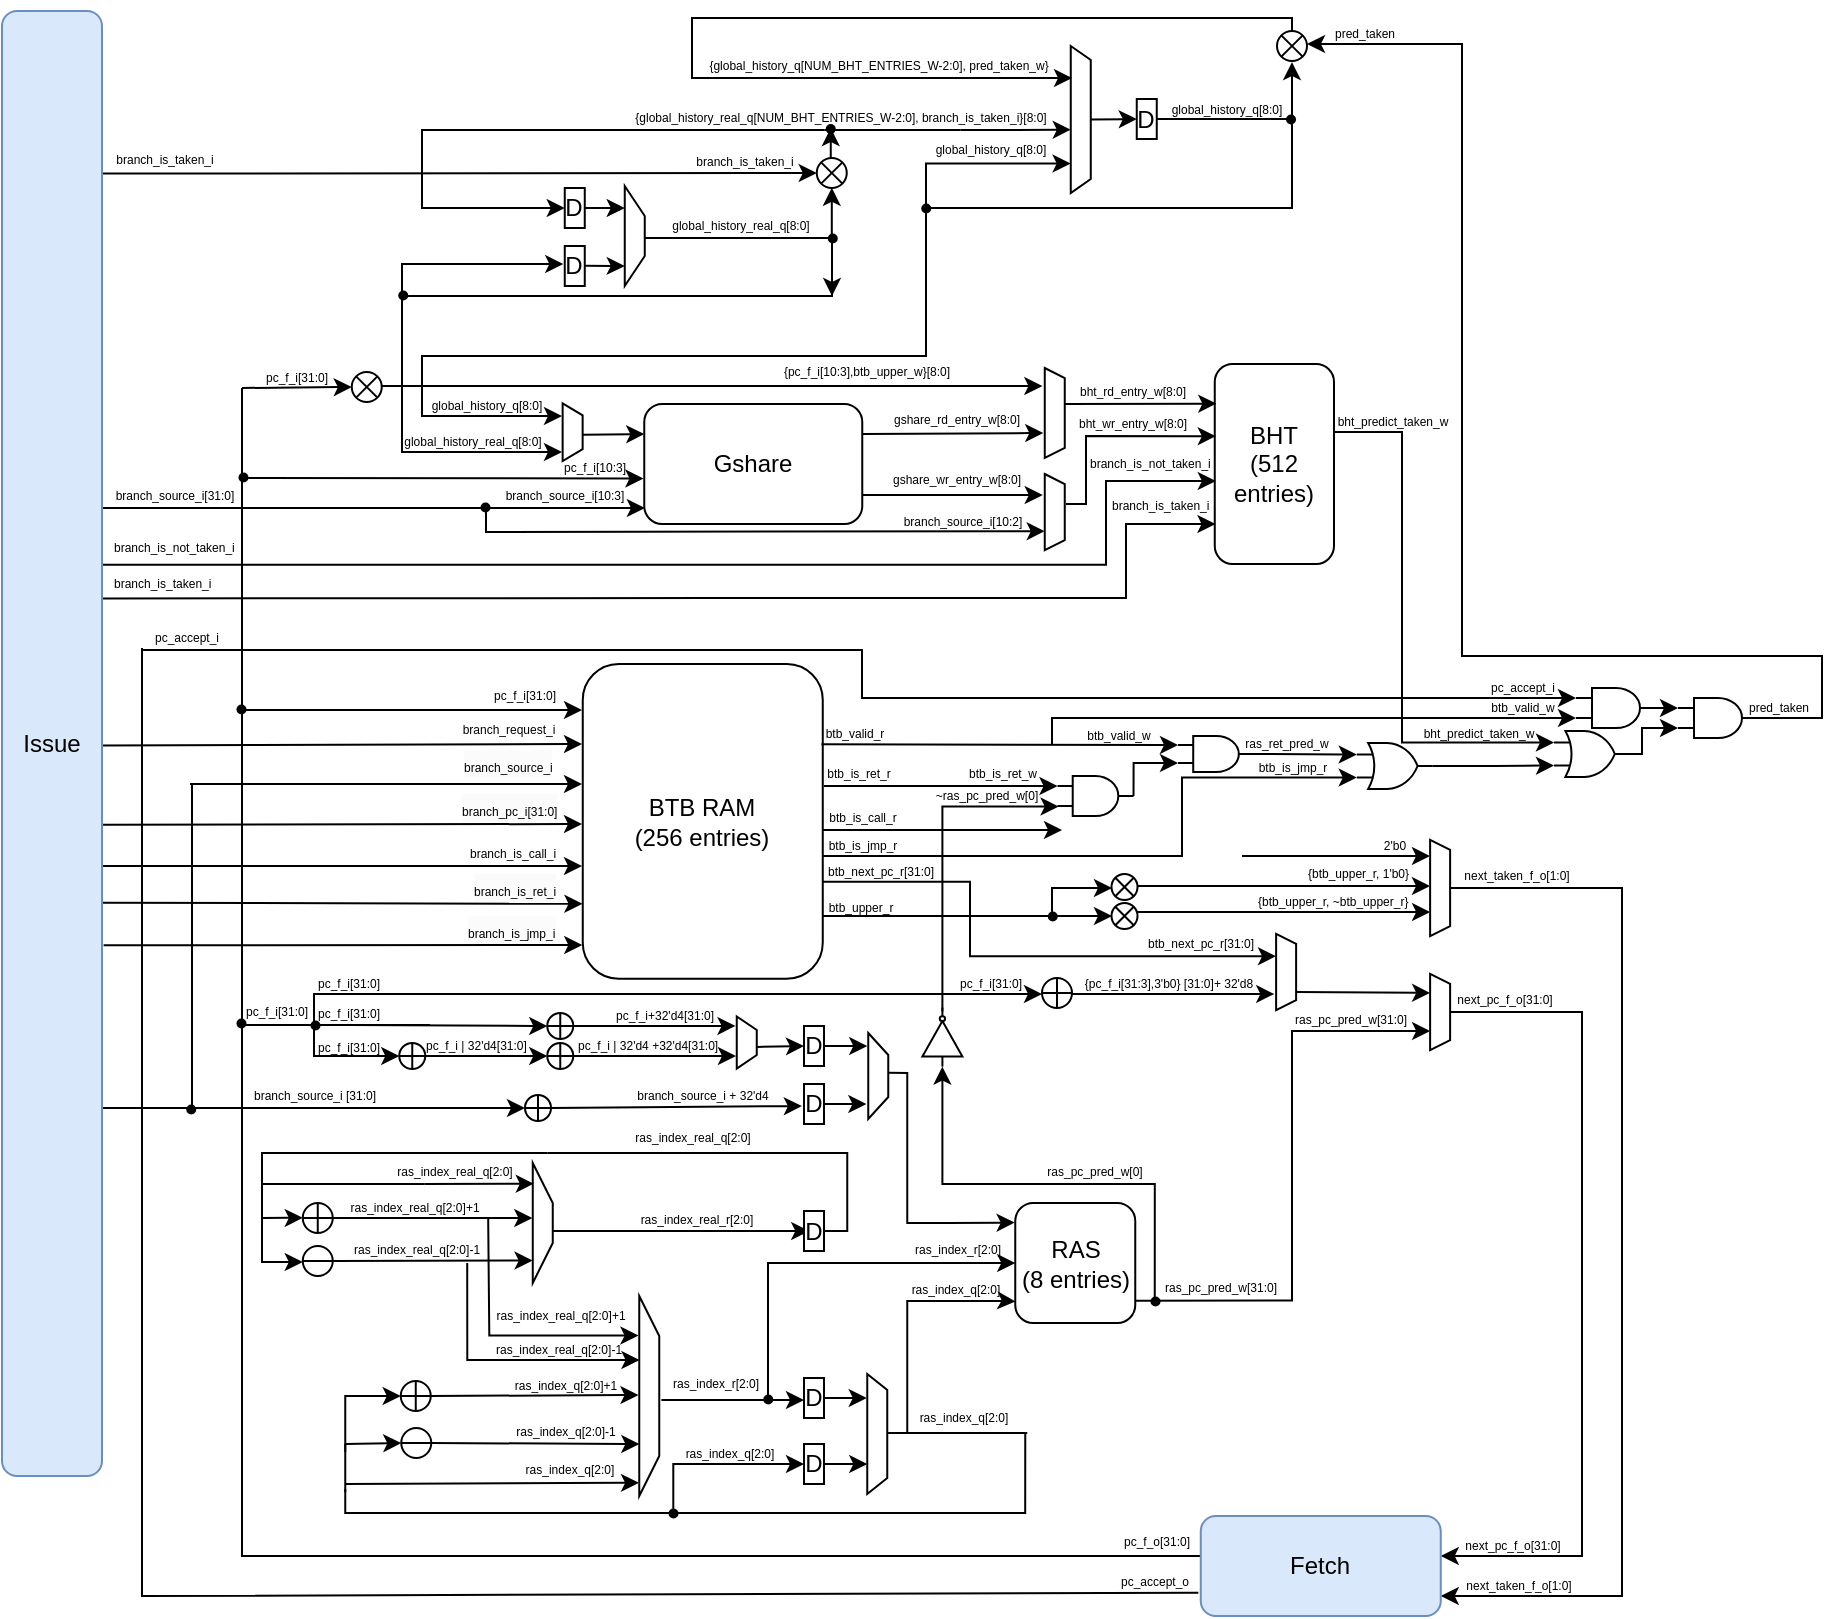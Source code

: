 <mxfile version="21.5.0" type="device">
  <diagram id="HrhcTRGtUSzoIisTcbxT" name="第 1 页">
    <mxGraphModel dx="861" dy="998" grid="1" gridSize="10" guides="1" tooltips="1" connect="1" arrows="1" fold="1" page="1" pageScale="1" pageWidth="1169" pageHeight="827" math="0" shadow="0">
      <root>
        <mxCell id="0" />
        <mxCell id="1" parent="0" />
        <mxCell id="wAbzrF7LkKpiTWWKb6dJ-1" value="D" style="rounded=0;whiteSpace=wrap;html=1;strokeWidth=1;labelBackgroundColor=none;" parent="1" vertex="1">
          <mxGeometry x="491" y="701" width="10" height="20" as="geometry" />
        </mxCell>
        <mxCell id="wAbzrF7LkKpiTWWKb6dJ-69" style="edgeStyle=elbowEdgeStyle;rounded=0;orthogonalLoop=1;jettySize=auto;html=1;entryX=0;entryY=0.5;entryDx=0;entryDy=0;strokeWidth=1;elbow=vertical;exitX=0.51;exitY=-0.105;exitDx=0;exitDy=0;exitPerimeter=0;labelBackgroundColor=none;fontColor=default;" parent="1" edge="1">
          <mxGeometry relative="1" as="geometry">
            <mxPoint x="491" y="712" as="targetPoint" />
            <mxPoint x="419.68" y="712" as="sourcePoint" />
          </mxGeometry>
        </mxCell>
        <mxCell id="wAbzrF7LkKpiTWWKb6dJ-2" value="" style="shape=trapezoid;perimeter=trapezoidPerimeter;whiteSpace=wrap;html=1;fixedSize=1;rotation=90;strokeWidth=1;labelBackgroundColor=none;" parent="1" vertex="1">
          <mxGeometry x="363.63" y="705" width="100" height="10" as="geometry" />
        </mxCell>
        <mxCell id="wAbzrF7LkKpiTWWKb6dJ-6" value="" style="endArrow=classic;html=1;rounded=0;exitX=1;exitY=0.5;exitDx=0;exitDy=0;entryX=0.675;entryY=1.039;entryDx=0;entryDy=0;entryPerimeter=0;strokeWidth=1;labelBackgroundColor=none;fontColor=default;" parent="1" source="wAbzrF7LkKpiTWWKb6dJ-54" edge="1">
          <mxGeometry width="50" height="50" relative="1" as="geometry">
            <mxPoint x="331.63" y="709" as="sourcePoint" />
            <mxPoint x="408.24" y="709.5" as="targetPoint" />
          </mxGeometry>
        </mxCell>
        <mxCell id="wAbzrF7LkKpiTWWKb6dJ-7" value="" style="endArrow=classic;html=1;rounded=0;exitX=1;exitY=0.5;exitDx=0;exitDy=0;entryX=0.91;entryY=0.996;entryDx=0;entryDy=0;entryPerimeter=0;strokeWidth=1;labelBackgroundColor=none;fontColor=default;" parent="1" source="wAbzrF7LkKpiTWWKb6dJ-33" edge="1">
          <mxGeometry width="50" height="50" relative="1" as="geometry">
            <mxPoint x="338.63" y="733" as="sourcePoint" />
            <mxPoint x="408.67" y="734" as="targetPoint" />
          </mxGeometry>
        </mxCell>
        <mxCell id="wAbzrF7LkKpiTWWKb6dJ-9" value="" style="shape=trapezoid;perimeter=trapezoidPerimeter;whiteSpace=wrap;html=1;fixedSize=1;rotation=90;strokeWidth=1;size=8;labelBackgroundColor=none;" parent="1" vertex="1">
          <mxGeometry x="497.63" y="724" width="60" height="10" as="geometry" />
        </mxCell>
        <mxCell id="wAbzrF7LkKpiTWWKb6dJ-20" value="&lt;span style=&quot;font-size: 6px;&quot;&gt;ras_index_r[2:0]&lt;/span&gt;" style="text;html=1;strokeColor=none;fillColor=none;align=center;verticalAlign=middle;whiteSpace=wrap;rounded=0;strokeWidth=1;labelBackgroundColor=none;" parent="1" vertex="1">
          <mxGeometry x="416.88" y="687" width="60" height="30" as="geometry" />
        </mxCell>
        <mxCell id="wAbzrF7LkKpiTWWKb6dJ-33" value="" style="shape=lineEllipse;perimeter=ellipsePerimeter;whiteSpace=wrap;html=1;backgroundOutline=1;strokeWidth=1;labelBackgroundColor=none;" parent="1" vertex="1">
          <mxGeometry x="289.63" y="726" width="15" height="15" as="geometry" />
        </mxCell>
        <mxCell id="wAbzrF7LkKpiTWWKb6dJ-49" value="&lt;font style=&quot;font-size: 6px;&quot;&gt;ras_index_real_q[2:0]+1&lt;/font&gt;" style="text;html=1;align=center;verticalAlign=middle;resizable=0;points=[];autosize=1;strokeColor=none;fillColor=none;strokeWidth=1;labelBackgroundColor=none;" parent="1" vertex="1">
          <mxGeometry x="323.63" y="653" width="90" height="30" as="geometry" />
        </mxCell>
        <mxCell id="wAbzrF7LkKpiTWWKb6dJ-50" value="&lt;font style=&quot;font-size: 6px;&quot;&gt;ras_index_real_q[2:0]-1&lt;/font&gt;" style="text;html=1;align=center;verticalAlign=middle;resizable=0;points=[];autosize=1;strokeColor=none;fillColor=none;strokeWidth=1;labelBackgroundColor=none;" parent="1" vertex="1">
          <mxGeometry x="322.63" y="670" width="90" height="30" as="geometry" />
        </mxCell>
        <mxCell id="wAbzrF7LkKpiTWWKb6dJ-54" value="" style="shape=orEllipse;perimeter=ellipsePerimeter;whiteSpace=wrap;html=1;backgroundOutline=1;strokeWidth=1;labelBackgroundColor=none;" parent="1" vertex="1">
          <mxGeometry x="289.38" y="702.5" width="15" height="15" as="geometry" />
        </mxCell>
        <mxCell id="wAbzrF7LkKpiTWWKb6dJ-55" value="" style="endArrow=classic;html=1;rounded=0;entryX=0;entryY=0.5;entryDx=0;entryDy=0;strokeWidth=1;labelBackgroundColor=none;fontColor=default;" parent="1" target="wAbzrF7LkKpiTWWKb6dJ-33" edge="1">
          <mxGeometry width="50" height="50" relative="1" as="geometry">
            <mxPoint x="261.63" y="734" as="sourcePoint" />
            <mxPoint x="314.63" y="734" as="targetPoint" />
          </mxGeometry>
        </mxCell>
        <mxCell id="wAbzrF7LkKpiTWWKb6dJ-56" value="&lt;span style=&quot;font-size: 6px;&quot;&gt;ras_index_q[2:0]+1&lt;/span&gt;" style="text;html=1;strokeColor=none;fillColor=none;align=center;verticalAlign=middle;whiteSpace=wrap;rounded=0;strokeWidth=1;labelBackgroundColor=none;" parent="1" vertex="1">
          <mxGeometry x="341.63" y="688" width="60" height="30" as="geometry" />
        </mxCell>
        <mxCell id="wAbzrF7LkKpiTWWKb6dJ-57" value="&lt;span style=&quot;font-size: 6px;&quot;&gt;ras_index_q[2:0]-1&lt;/span&gt;" style="text;html=1;strokeColor=none;fillColor=none;align=center;verticalAlign=middle;whiteSpace=wrap;rounded=0;strokeWidth=1;labelBackgroundColor=none;" parent="1" vertex="1">
          <mxGeometry x="341.63" y="711" width="60" height="30" as="geometry" />
        </mxCell>
        <mxCell id="wAbzrF7LkKpiTWWKb6dJ-67" value="" style="endArrow=classic;html=1;rounded=0;entryX=0.974;entryY=1.011;entryDx=0;entryDy=0;entryPerimeter=0;strokeWidth=1;labelBackgroundColor=none;fontColor=default;" parent="1" edge="1">
          <mxGeometry width="50" height="50" relative="1" as="geometry">
            <mxPoint x="261.63" y="754" as="sourcePoint" />
            <mxPoint x="408.52" y="753.4" as="targetPoint" />
          </mxGeometry>
        </mxCell>
        <mxCell id="wAbzrF7LkKpiTWWKb6dJ-68" value="&lt;span style=&quot;font-size: 6px;&quot;&gt;ras_index_q&lt;/span&gt;&lt;font style=&quot;font-size: 6px;&quot;&gt;[2:0]&lt;/font&gt;" style="text;html=1;strokeColor=none;fillColor=none;align=center;verticalAlign=middle;whiteSpace=wrap;rounded=0;strokeWidth=1;labelBackgroundColor=none;" parent="1" vertex="1">
          <mxGeometry x="343.63" y="730" width="60" height="30" as="geometry" />
        </mxCell>
        <mxCell id="wAbzrF7LkKpiTWWKb6dJ-71" value="" style="endArrow=classic;html=1;rounded=0;exitX=1;exitY=0.5;exitDx=0;exitDy=0;strokeWidth=1;entryX=0.2;entryY=1.025;entryDx=0;entryDy=0;entryPerimeter=0;labelBackgroundColor=none;fontColor=default;" parent="1" source="wAbzrF7LkKpiTWWKb6dJ-1" target="wAbzrF7LkKpiTWWKb6dJ-9" edge="1">
          <mxGeometry width="50" height="50" relative="1" as="geometry">
            <mxPoint x="535.63" y="708" as="sourcePoint" />
            <mxPoint x="568.63" y="711.5" as="targetPoint" />
          </mxGeometry>
        </mxCell>
        <mxCell id="wAbzrF7LkKpiTWWKb6dJ-73" style="edgeStyle=orthogonalEdgeStyle;rounded=0;orthogonalLoop=1;jettySize=auto;html=1;entryX=0.75;entryY=1;entryDx=0;entryDy=0;strokeWidth=1;exitX=1;exitY=0.5;exitDx=0;exitDy=0;labelBackgroundColor=none;fontColor=default;" parent="1" source="wAbzrF7LkKpiTWWKb6dJ-72" target="wAbzrF7LkKpiTWWKb6dJ-9" edge="1">
          <mxGeometry relative="1" as="geometry">
            <mxPoint x="534.63" y="744" as="sourcePoint" />
            <mxPoint x="553.63" y="744" as="targetPoint" />
          </mxGeometry>
        </mxCell>
        <mxCell id="wAbzrF7LkKpiTWWKb6dJ-72" value="D" style="rounded=0;whiteSpace=wrap;html=1;strokeWidth=1;labelBackgroundColor=none;" parent="1" vertex="1">
          <mxGeometry x="491" y="734" width="10" height="20" as="geometry" />
        </mxCell>
        <mxCell id="wAbzrF7LkKpiTWWKb6dJ-75" value="&lt;span style=&quot;font-size: 6px;&quot;&gt;ras_index_q&lt;/span&gt;&lt;font style=&quot;font-size: 6px;&quot;&gt;[2:0]&lt;/font&gt;" style="text;html=1;strokeColor=none;fillColor=none;align=center;verticalAlign=middle;whiteSpace=wrap;rounded=0;strokeWidth=1;labelBackgroundColor=none;" parent="1" vertex="1">
          <mxGeometry x="547.63" y="711" width="46" height="16" as="geometry" />
        </mxCell>
        <mxCell id="wAbzrF7LkKpiTWWKb6dJ-76" value="" style="endArrow=none;html=1;rounded=0;startArrow=none;startFill=0;endFill=0;strokeWidth=1;labelBackgroundColor=none;fontColor=default;" parent="1" edge="1">
          <mxGeometry width="50" height="50" relative="1" as="geometry">
            <mxPoint x="532.63" y="728.5" as="sourcePoint" />
            <mxPoint x="595.63" y="728.5" as="targetPoint" />
          </mxGeometry>
        </mxCell>
        <mxCell id="wAbzrF7LkKpiTWWKb6dJ-77" value="" style="endArrow=classic;html=1;rounded=0;strokeWidth=1;edgeStyle=orthogonalEdgeStyle;entryX=0;entryY=0.5;entryDx=0;entryDy=0;labelBackgroundColor=none;fontColor=default;" parent="1" target="wAbzrF7LkKpiTWWKb6dJ-72" edge="1">
          <mxGeometry width="50" height="50" relative="1" as="geometry">
            <mxPoint x="601.63" y="728.5" as="sourcePoint" />
            <mxPoint x="496.63" y="738.5" as="targetPoint" />
            <Array as="points">
              <mxPoint x="601.63" y="768.5" />
              <mxPoint x="425.63" y="768.5" />
              <mxPoint x="425.63" y="743.5" />
            </Array>
          </mxGeometry>
        </mxCell>
        <mxCell id="wAbzrF7LkKpiTWWKb6dJ-79" value="" style="endArrow=none;html=1;rounded=0;endFill=0;strokeWidth=1;labelBackgroundColor=none;fontColor=default;" parent="1" edge="1">
          <mxGeometry width="50" height="50" relative="1" as="geometry">
            <mxPoint x="425.63" y="768.5" as="sourcePoint" />
            <mxPoint x="261.63" y="756.5" as="targetPoint" />
            <Array as="points">
              <mxPoint x="261.63" y="768.5" />
            </Array>
          </mxGeometry>
        </mxCell>
        <mxCell id="wAbzrF7LkKpiTWWKb6dJ-81" value="" style="endArrow=none;html=1;rounded=0;strokeWidth=1;labelBackgroundColor=none;fontColor=default;" parent="1" edge="1">
          <mxGeometry width="50" height="50" relative="1" as="geometry">
            <mxPoint x="261.63" y="758" as="sourcePoint" />
            <mxPoint x="261.63" y="734" as="targetPoint" />
          </mxGeometry>
        </mxCell>
        <mxCell id="wAbzrF7LkKpiTWWKb6dJ-82" value="" style="endArrow=classic;html=1;rounded=0;strokeWidth=1;entryX=0;entryY=0.5;entryDx=0;entryDy=0;labelBackgroundColor=none;fontColor=default;" parent="1" target="wAbzrF7LkKpiTWWKb6dJ-54" edge="1">
          <mxGeometry width="50" height="50" relative="1" as="geometry">
            <mxPoint x="261.63" y="738" as="sourcePoint" />
            <mxPoint x="282.63" y="710.5" as="targetPoint" />
            <Array as="points">
              <mxPoint x="261.63" y="710" />
            </Array>
          </mxGeometry>
        </mxCell>
        <mxCell id="wAbzrF7LkKpiTWWKb6dJ-83" value="" style="endArrow=classic;html=1;rounded=0;strokeWidth=1;entryX=0.198;entryY=1.04;entryDx=0;entryDy=0;entryPerimeter=0;edgeStyle=orthogonalEdgeStyle;labelBackgroundColor=none;fontColor=default;" parent="1" target="wAbzrF7LkKpiTWWKb6dJ-2" edge="1">
          <mxGeometry width="50" height="50" relative="1" as="geometry">
            <mxPoint x="333.13" y="621.5" as="sourcePoint" />
            <mxPoint x="506.13" y="679" as="targetPoint" />
            <Array as="points">
              <mxPoint x="333.63" y="622.5" />
              <mxPoint x="333.63" y="622.5" />
              <mxPoint x="333.63" y="679.5" />
            </Array>
          </mxGeometry>
        </mxCell>
        <mxCell id="wAbzrF7LkKpiTWWKb6dJ-84" value="" style="endArrow=classic;html=1;rounded=0;entryX=0.32;entryY=0.987;entryDx=0;entryDy=0;entryPerimeter=0;edgeStyle=orthogonalEdgeStyle;strokeWidth=1;labelBackgroundColor=none;fontColor=default;" parent="1" target="wAbzrF7LkKpiTWWKb6dJ-2" edge="1">
          <mxGeometry width="50" height="50" relative="1" as="geometry">
            <mxPoint x="322.63" y="647.5" as="sourcePoint" />
            <mxPoint x="471.63" y="592" as="targetPoint" />
            <Array as="points">
              <mxPoint x="322.63" y="643.5" />
              <mxPoint x="322.63" y="692.5" />
            </Array>
          </mxGeometry>
        </mxCell>
        <mxCell id="wAbzrF7LkKpiTWWKb6dJ-85" value="RAS&lt;br&gt;(8 entries)" style="rounded=1;whiteSpace=wrap;html=1;strokeWidth=1;labelBackgroundColor=none;" parent="1" vertex="1">
          <mxGeometry x="596.63" y="613.5" width="60" height="60" as="geometry" />
        </mxCell>
        <mxCell id="wAbzrF7LkKpiTWWKb6dJ-86" value="" style="endArrow=classic;html=1;rounded=0;edgeStyle=orthogonalEdgeStyle;elbow=vertical;strokeWidth=1;entryX=0;entryY=0.5;entryDx=0;entryDy=0;labelBackgroundColor=none;fontColor=default;" parent="1" edge="1">
          <mxGeometry width="50" height="50" relative="1" as="geometry">
            <mxPoint x="473" y="711.5" as="sourcePoint" />
            <mxPoint x="596.63" y="643.5" as="targetPoint" />
            <Array as="points">
              <mxPoint x="473" y="711.5" />
              <mxPoint x="473" y="643.5" />
            </Array>
          </mxGeometry>
        </mxCell>
        <mxCell id="wAbzrF7LkKpiTWWKb6dJ-87" value="&lt;span style=&quot;font-size: 6px;&quot;&gt;ras_index_r[2:0]&lt;/span&gt;" style="text;html=1;strokeColor=none;fillColor=none;align=center;verticalAlign=middle;whiteSpace=wrap;rounded=0;strokeWidth=1;labelBackgroundColor=none;" parent="1" vertex="1">
          <mxGeometry x="537.63" y="620" width="60" height="30" as="geometry" />
        </mxCell>
        <mxCell id="wAbzrF7LkKpiTWWKb6dJ-90" value="" style="endArrow=classic;html=1;rounded=0;entryX=-0.005;entryY=0.163;entryDx=0;entryDy=0;entryPerimeter=0;strokeWidth=1;exitX=0.463;exitY=-0.005;exitDx=0;exitDy=0;exitPerimeter=0;labelBackgroundColor=none;fontColor=default;" parent="1" source="wAbzrF7LkKpiTWWKb6dJ-91" target="wAbzrF7LkKpiTWWKb6dJ-85" edge="1">
          <mxGeometry width="50" height="50" relative="1" as="geometry">
            <mxPoint x="536.63" y="525.69" as="sourcePoint" />
            <mxPoint x="591.73" y="526.31" as="targetPoint" />
            <Array as="points">
              <mxPoint x="542.63" y="548.5" />
              <mxPoint x="542.63" y="578.5" />
              <mxPoint x="542.63" y="623.5" />
              <mxPoint x="552.63" y="623.5" />
              <mxPoint x="562.63" y="623.5" />
            </Array>
          </mxGeometry>
        </mxCell>
        <mxCell id="wAbzrF7LkKpiTWWKb6dJ-91" value="" style="shape=trapezoid;perimeter=trapezoidPerimeter;whiteSpace=wrap;html=1;fixedSize=1;rotation=90;size=11;strokeWidth=1;labelBackgroundColor=none;" parent="1" vertex="1">
          <mxGeometry x="506.63" y="545" width="43" height="10" as="geometry" />
        </mxCell>
        <mxCell id="wAbzrF7LkKpiTWWKb6dJ-93" style="edgeStyle=orthogonalEdgeStyle;rounded=0;orthogonalLoop=1;jettySize=auto;html=1;entryX=0.149;entryY=1.094;entryDx=0;entryDy=0;entryPerimeter=0;strokeWidth=1;labelBackgroundColor=none;fontColor=default;" parent="1" edge="1">
          <mxGeometry relative="1" as="geometry">
            <mxPoint x="500.63" y="564.024" as="sourcePoint" />
            <mxPoint x="522.19" y="563.907" as="targetPoint" />
          </mxGeometry>
        </mxCell>
        <mxCell id="wAbzrF7LkKpiTWWKb6dJ-92" value="D" style="rounded=0;whiteSpace=wrap;html=1;strokeWidth=1;labelBackgroundColor=none;" parent="1" vertex="1">
          <mxGeometry x="491" y="554" width="10" height="20" as="geometry" />
        </mxCell>
        <mxCell id="wAbzrF7LkKpiTWWKb6dJ-94" value="" style="endArrow=classic;html=1;rounded=0;entryX=-0.17;entryY=0.501;entryDx=0;entryDy=0;entryPerimeter=0;strokeWidth=1;exitX=1;exitY=0.5;exitDx=0;exitDy=0;labelBackgroundColor=none;fontColor=default;" parent="1" source="wAbzrF7LkKpiTWWKb6dJ-306" edge="1">
          <mxGeometry width="50" height="50" relative="1" as="geometry">
            <mxPoint x="283.63" y="566" as="sourcePoint" />
            <mxPoint x="489.93" y="565.02" as="targetPoint" />
          </mxGeometry>
        </mxCell>
        <mxCell id="wAbzrF7LkKpiTWWKb6dJ-95" value="&lt;div style=&quot;line-height: 19px;&quot;&gt;&lt;font style=&quot;font-size: 6px;&quot;&gt;branch_source_i + 32&#39;d4&lt;/font&gt;&lt;/div&gt;" style="text;html=1;align=center;verticalAlign=middle;resizable=0;points=[];autosize=1;strokeColor=none;fillColor=none;strokeWidth=1;labelBackgroundColor=none;" parent="1" vertex="1">
          <mxGeometry x="395" y="544" width="90" height="30" as="geometry" />
        </mxCell>
        <mxCell id="wAbzrF7LkKpiTWWKb6dJ-96" style="edgeStyle=orthogonalEdgeStyle;rounded=0;orthogonalLoop=1;jettySize=auto;html=1;entryX=0.149;entryY=1.094;entryDx=0;entryDy=0;entryPerimeter=0;strokeWidth=1;labelBackgroundColor=none;fontColor=default;" parent="1" source="wAbzrF7LkKpiTWWKb6dJ-97" edge="1">
          <mxGeometry relative="1" as="geometry">
            <mxPoint x="522.63" y="535" as="targetPoint" />
          </mxGeometry>
        </mxCell>
        <mxCell id="wAbzrF7LkKpiTWWKb6dJ-97" value="D" style="rounded=0;whiteSpace=wrap;html=1;strokeWidth=1;labelBackgroundColor=none;" parent="1" vertex="1">
          <mxGeometry x="491" y="525" width="10" height="20" as="geometry" />
        </mxCell>
        <mxCell id="wAbzrF7LkKpiTWWKb6dJ-99" style="edgeStyle=elbowEdgeStyle;rounded=0;orthogonalLoop=1;jettySize=auto;html=1;entryX=0;entryY=0.5;entryDx=0;entryDy=0;elbow=vertical;exitX=0.585;exitY=0.005;exitDx=0;exitDy=0;exitPerimeter=0;strokeWidth=1;labelBackgroundColor=none;fontColor=default;" parent="1" source="wAbzrF7LkKpiTWWKb6dJ-98" target="wAbzrF7LkKpiTWWKb6dJ-97" edge="1">
          <mxGeometry relative="1" as="geometry">
            <mxPoint x="473.63" y="535" as="sourcePoint" />
            <mxPoint x="490.3" y="535.16" as="targetPoint" />
          </mxGeometry>
        </mxCell>
        <mxCell id="wAbzrF7LkKpiTWWKb6dJ-98" value="" style="shape=trapezoid;perimeter=trapezoidPerimeter;whiteSpace=wrap;html=1;fixedSize=1;rotation=90;size=6.75;strokeWidth=1;labelBackgroundColor=none;" parent="1" vertex="1">
          <mxGeometry x="449.38" y="528.25" width="26" height="10" as="geometry" />
        </mxCell>
        <mxCell id="wAbzrF7LkKpiTWWKb6dJ-100" value="" style="endArrow=classic;html=1;rounded=0;entryX=0;entryY=0.5;entryDx=0;entryDy=0;strokeWidth=1;labelBackgroundColor=none;fontColor=default;" parent="1" target="wAbzrF7LkKpiTWWKb6dJ-107" edge="1">
          <mxGeometry width="50" height="50" relative="1" as="geometry">
            <mxPoint x="263" y="524.5" as="sourcePoint" />
            <mxPoint x="420.63" y="524.5" as="targetPoint" />
          </mxGeometry>
        </mxCell>
        <mxCell id="wAbzrF7LkKpiTWWKb6dJ-101" value="&lt;font style=&quot;font-size: 6px;&quot;&gt;pc_f_o[31:0]&lt;/font&gt;" style="text;html=1;align=center;verticalAlign=middle;resizable=0;points=[];autosize=1;strokeColor=none;fillColor=none;labelBackgroundColor=none;" parent="1" vertex="1">
          <mxGeometry x="637.38" y="766" width="60" height="30" as="geometry" />
        </mxCell>
        <mxCell id="wAbzrF7LkKpiTWWKb6dJ-103" value="" style="endArrow=classic;html=1;rounded=0;entryX=0;entryY=0.5;entryDx=0;entryDy=0;strokeWidth=1;labelBackgroundColor=none;fontColor=default;edgeStyle=orthogonalEdgeStyle;" parent="1" target="wAbzrF7LkKpiTWWKb6dJ-104" edge="1">
          <mxGeometry width="50" height="50" relative="1" as="geometry">
            <mxPoint x="246" y="525" as="sourcePoint" />
            <mxPoint x="277.63" y="540" as="targetPoint" />
            <Array as="points">
              <mxPoint x="246" y="540" />
            </Array>
          </mxGeometry>
        </mxCell>
        <mxCell id="wAbzrF7LkKpiTWWKb6dJ-441" style="edgeStyle=orthogonalEdgeStyle;rounded=0;orthogonalLoop=1;jettySize=auto;html=1;entryX=0;entryY=0.5;entryDx=0;entryDy=0;" parent="1" source="wAbzrF7LkKpiTWWKb6dJ-104" target="wAbzrF7LkKpiTWWKb6dJ-105" edge="1">
          <mxGeometry relative="1" as="geometry" />
        </mxCell>
        <mxCell id="wAbzrF7LkKpiTWWKb6dJ-104" value="" style="shape=orEllipse;perimeter=ellipsePerimeter;whiteSpace=wrap;html=1;backgroundOutline=1;strokeWidth=1;labelBackgroundColor=none;" parent="1" vertex="1">
          <mxGeometry x="288.63" y="533.5" width="13" height="13" as="geometry" />
        </mxCell>
        <mxCell id="wAbzrF7LkKpiTWWKb6dJ-105" value="" style="shape=orEllipse;perimeter=ellipsePerimeter;whiteSpace=wrap;html=1;backgroundOutline=1;strokeWidth=1;labelBackgroundColor=none;" parent="1" vertex="1">
          <mxGeometry x="362.63" y="533.5" width="13" height="13" as="geometry" />
        </mxCell>
        <mxCell id="wAbzrF7LkKpiTWWKb6dJ-108" style="edgeStyle=orthogonalEdgeStyle;rounded=0;orthogonalLoop=1;jettySize=auto;html=1;entryX=0.181;entryY=1.061;entryDx=0;entryDy=0;entryPerimeter=0;strokeWidth=1;labelBackgroundColor=none;fontColor=default;" parent="1" source="wAbzrF7LkKpiTWWKb6dJ-107" target="wAbzrF7LkKpiTWWKb6dJ-98" edge="1">
          <mxGeometry relative="1" as="geometry" />
        </mxCell>
        <mxCell id="wAbzrF7LkKpiTWWKb6dJ-107" value="" style="shape=orEllipse;perimeter=ellipsePerimeter;whiteSpace=wrap;html=1;backgroundOutline=1;strokeWidth=1;labelBackgroundColor=none;" parent="1" vertex="1">
          <mxGeometry x="362.63" y="518.5" width="13" height="13" as="geometry" />
        </mxCell>
        <mxCell id="wAbzrF7LkKpiTWWKb6dJ-113" value="" style="endArrow=classic;html=1;rounded=0;exitX=1;exitY=0.5;exitDx=0;exitDy=0;edgeStyle=elbowEdgeStyle;elbow=vertical;strokeWidth=1;labelBackgroundColor=none;fontColor=default;" parent="1" source="wAbzrF7LkKpiTWWKb6dJ-105" edge="1">
          <mxGeometry width="50" height="50" relative="1" as="geometry">
            <mxPoint x="433.63" y="551.5" as="sourcePoint" />
            <mxPoint x="457" y="540" as="targetPoint" />
          </mxGeometry>
        </mxCell>
        <mxCell id="wAbzrF7LkKpiTWWKb6dJ-115" value="&lt;font style=&quot;font-size: 6px;&quot;&gt;ras_pc_pred_w[31:0]&lt;/font&gt;" style="text;html=1;align=center;verticalAlign=middle;resizable=0;points=[];autosize=1;strokeColor=none;fillColor=none;strokeWidth=1;labelBackgroundColor=none;" parent="1" vertex="1">
          <mxGeometry x="658.76" y="638.5" width="80" height="30" as="geometry" />
        </mxCell>
        <mxCell id="wAbzrF7LkKpiTWWKb6dJ-119" value="" style="endArrow=classic;html=1;rounded=0;entryX=0.368;entryY=0.993;entryDx=0;entryDy=0;edgeStyle=orthogonalEdgeStyle;entryPerimeter=0;strokeWidth=1;labelBackgroundColor=none;fontColor=default;" parent="1" edge="1">
          <mxGeometry width="50" height="50" relative="1" as="geometry">
            <mxPoint x="408.38" y="131" as="sourcePoint" />
            <mxPoint x="504.9" y="105.895" as="targetPoint" />
            <Array as="points">
              <mxPoint x="504.63" y="131" />
            </Array>
          </mxGeometry>
        </mxCell>
        <mxCell id="wAbzrF7LkKpiTWWKb6dJ-120" value="&lt;font style=&quot;font-size: 6px;&quot;&gt;branch_is_taken_i&lt;/font&gt;" style="text;html=1;align=center;verticalAlign=middle;resizable=0;points=[];autosize=1;strokeColor=none;fillColor=none;strokeWidth=1;labelBackgroundColor=none;" parent="1" vertex="1">
          <mxGeometry x="426.38" y="75.5" width="70" height="30" as="geometry" />
        </mxCell>
        <mxCell id="wAbzrF7LkKpiTWWKb6dJ-156" style="edgeStyle=orthogonalEdgeStyle;rounded=0;orthogonalLoop=1;jettySize=auto;html=1;entryX=0.569;entryY=0.999;entryDx=0;entryDy=0;entryPerimeter=0;strokeWidth=1;labelBackgroundColor=none;fontColor=default;" parent="1" target="wAbzrF7LkKpiTWWKb6dJ-139" edge="1">
          <mxGeometry relative="1" as="geometry">
            <mxPoint x="569.38" y="77" as="sourcePoint" />
            <Array as="points">
              <mxPoint x="597.63" y="77" />
            </Array>
          </mxGeometry>
        </mxCell>
        <mxCell id="wAbzrF7LkKpiTWWKb6dJ-130" value="&lt;span style=&quot;font-size: 6px;&quot;&gt;global_history_real_q[8:0]&lt;/span&gt;" style="text;html=1;align=center;verticalAlign=middle;resizable=0;points=[];autosize=1;strokeColor=none;fillColor=none;strokeWidth=1;labelBackgroundColor=none;" parent="1" vertex="1">
          <mxGeometry x="414.38" y="108" width="90" height="30" as="geometry" />
        </mxCell>
        <mxCell id="wAbzrF7LkKpiTWWKb6dJ-131" value="" style="shape=sumEllipse;perimeter=ellipsePerimeter;whiteSpace=wrap;html=1;backgroundOutline=1;strokeWidth=1;labelBackgroundColor=none;" parent="1" vertex="1">
          <mxGeometry x="497.38" y="91" width="15" height="15" as="geometry" />
        </mxCell>
        <mxCell id="wAbzrF7LkKpiTWWKb6dJ-139" value="" style="shape=trapezoid;perimeter=trapezoidPerimeter;whiteSpace=wrap;html=1;fixedSize=1;rotation=90;size=7;strokeWidth=1;labelBackgroundColor=none;" parent="1" vertex="1">
          <mxGeometry x="592.63" y="66.75" width="73.5" height="10" as="geometry" />
        </mxCell>
        <mxCell id="wAbzrF7LkKpiTWWKb6dJ-141" value="D" style="rounded=0;whiteSpace=wrap;html=1;strokeWidth=1;labelBackgroundColor=none;" parent="1" vertex="1">
          <mxGeometry x="657.38" y="61.5" width="10" height="20" as="geometry" />
        </mxCell>
        <mxCell id="wAbzrF7LkKpiTWWKb6dJ-361" style="edgeStyle=orthogonalEdgeStyle;rounded=0;orthogonalLoop=1;jettySize=auto;html=1;entryX=0.218;entryY=0.938;entryDx=0;entryDy=0;entryPerimeter=0;labelBackgroundColor=none;fontColor=default;" parent="1" source="wAbzrF7LkKpiTWWKb6dJ-142" target="wAbzrF7LkKpiTWWKb6dJ-139" edge="1">
          <mxGeometry relative="1" as="geometry">
            <Array as="points">
              <mxPoint x="735" y="21" />
              <mxPoint x="435" y="21" />
              <mxPoint x="435" y="51" />
            </Array>
          </mxGeometry>
        </mxCell>
        <mxCell id="wAbzrF7LkKpiTWWKb6dJ-142" value="" style="shape=sumEllipse;perimeter=ellipsePerimeter;whiteSpace=wrap;html=1;backgroundOutline=1;strokeWidth=1;labelBackgroundColor=none;" parent="1" vertex="1">
          <mxGeometry x="727.5" y="27.5" width="15" height="15" as="geometry" />
        </mxCell>
        <mxCell id="wAbzrF7LkKpiTWWKb6dJ-150" value="&lt;font style=&quot;font-size: 6px;&quot;&gt;global_history_q[8:0]&lt;/font&gt;" style="text;html=1;align=center;verticalAlign=middle;resizable=0;points=[];autosize=1;strokeColor=none;fillColor=none;strokeWidth=1;labelBackgroundColor=none;" parent="1" vertex="1">
          <mxGeometry x="661.5" y="50" width="80" height="30" as="geometry" />
        </mxCell>
        <mxCell id="wAbzrF7LkKpiTWWKb6dJ-154" value="" style="endArrow=classic;html=1;rounded=0;entryX=0.854;entryY=1.007;entryDx=0;entryDy=0;entryPerimeter=0;edgeStyle=orthogonalEdgeStyle;strokeWidth=1;labelBackgroundColor=none;fontColor=default;" parent="1" edge="1">
          <mxGeometry width="50" height="50" relative="1" as="geometry">
            <mxPoint x="732.88" y="71" as="sourcePoint" />
            <mxPoint x="624.31" y="93.769" as="targetPoint" />
            <Array as="points">
              <mxPoint x="735" y="71" />
              <mxPoint x="735" y="116" />
              <mxPoint x="552" y="116" />
              <mxPoint x="552" y="94" />
            </Array>
          </mxGeometry>
        </mxCell>
        <mxCell id="wAbzrF7LkKpiTWWKb6dJ-155" value="&lt;font style=&quot;font-size: 6px;&quot;&gt;global_history_q[8:0]&lt;/font&gt;" style="text;html=1;align=center;verticalAlign=middle;resizable=0;points=[];autosize=1;strokeColor=none;fillColor=none;strokeWidth=1;labelBackgroundColor=none;" parent="1" vertex="1">
          <mxGeometry x="544.38" y="70" width="80" height="30" as="geometry" />
        </mxCell>
        <mxCell id="wAbzrF7LkKpiTWWKb6dJ-167" value="" style="endArrow=none;html=1;rounded=0;edgeStyle=orthogonalEdgeStyle;strokeWidth=1;labelBackgroundColor=none;fontColor=default;" parent="1" edge="1">
          <mxGeometry width="50" height="50" relative="1" as="geometry">
            <mxPoint x="501.38" y="77" as="sourcePoint" />
            <mxPoint x="569.38" y="77" as="targetPoint" />
          </mxGeometry>
        </mxCell>
        <mxCell id="wAbzrF7LkKpiTWWKb6dJ-168" value="D" style="rounded=0;whiteSpace=wrap;html=1;strokeWidth=1;labelBackgroundColor=none;" parent="1" vertex="1">
          <mxGeometry x="371.38" y="106" width="10" height="20" as="geometry" />
        </mxCell>
        <mxCell id="wAbzrF7LkKpiTWWKb6dJ-170" value="" style="endArrow=classic;html=1;rounded=0;strokeWidth=1;labelBackgroundColor=none;fontColor=default;" parent="1" edge="1">
          <mxGeometry width="50" height="50" relative="1" as="geometry">
            <mxPoint x="504.38" y="91" as="sourcePoint" />
            <mxPoint x="504.38" y="76" as="targetPoint" />
          </mxGeometry>
        </mxCell>
        <mxCell id="wAbzrF7LkKpiTWWKb6dJ-171" value="" style="shape=trapezoid;perimeter=trapezoidPerimeter;whiteSpace=wrap;html=1;fixedSize=1;rotation=90;size=15;strokeWidth=1;labelBackgroundColor=none;" parent="1" vertex="1">
          <mxGeometry x="381.38" y="125" width="50" height="10" as="geometry" />
        </mxCell>
        <mxCell id="wAbzrF7LkKpiTWWKb6dJ-172" value="D" style="rounded=0;whiteSpace=wrap;html=1;strokeWidth=1;labelBackgroundColor=none;" parent="1" vertex="1">
          <mxGeometry x="371.38" y="135" width="10" height="20" as="geometry" />
        </mxCell>
        <mxCell id="wAbzrF7LkKpiTWWKb6dJ-173" value="" style="endArrow=classic;html=1;rounded=0;entryX=0;entryY=0.5;entryDx=0;entryDy=0;strokeWidth=1;labelBackgroundColor=none;fontColor=default;" parent="1" target="wAbzrF7LkKpiTWWKb6dJ-168" edge="1">
          <mxGeometry width="50" height="50" relative="1" as="geometry">
            <mxPoint x="501.38" y="77" as="sourcePoint" />
            <mxPoint x="411.38" y="26" as="targetPoint" />
            <Array as="points">
              <mxPoint x="341.38" y="77" />
              <mxPoint x="300" y="77" />
              <mxPoint x="300" y="90" />
              <mxPoint x="300" y="116" />
              <mxPoint x="341.38" y="116" />
            </Array>
          </mxGeometry>
        </mxCell>
        <mxCell id="wAbzrF7LkKpiTWWKb6dJ-175" value="" style="endArrow=classic;html=1;rounded=0;exitX=1;exitY=0.5;exitDx=0;exitDy=0;entryX=0.212;entryY=1;entryDx=0;entryDy=0;entryPerimeter=0;edgeStyle=elbowEdgeStyle;elbow=vertical;strokeWidth=1;labelBackgroundColor=none;fontColor=default;" parent="1" source="wAbzrF7LkKpiTWWKb6dJ-168" target="wAbzrF7LkKpiTWWKb6dJ-171" edge="1">
          <mxGeometry width="50" height="50" relative="1" as="geometry">
            <mxPoint x="461.38" y="201" as="sourcePoint" />
            <mxPoint x="481.38" y="181" as="targetPoint" />
          </mxGeometry>
        </mxCell>
        <mxCell id="wAbzrF7LkKpiTWWKb6dJ-176" value="" style="endArrow=classic;html=1;rounded=0;exitX=1;exitY=0.5;exitDx=0;exitDy=0;entryX=0.212;entryY=1;entryDx=0;entryDy=0;entryPerimeter=0;edgeStyle=elbowEdgeStyle;elbow=vertical;strokeWidth=1;labelBackgroundColor=none;fontColor=default;" parent="1" edge="1">
          <mxGeometry width="50" height="50" relative="1" as="geometry">
            <mxPoint x="381.38" y="144.85" as="sourcePoint" />
            <mxPoint x="401.38" y="144.85" as="targetPoint" />
          </mxGeometry>
        </mxCell>
        <mxCell id="wAbzrF7LkKpiTWWKb6dJ-177" value="" style="endArrow=classic;html=1;rounded=0;strokeWidth=1;labelBackgroundColor=none;fontColor=default;" parent="1" edge="1">
          <mxGeometry width="50" height="50" relative="1" as="geometry">
            <mxPoint x="505" y="130" as="sourcePoint" />
            <mxPoint x="370.63" y="144" as="targetPoint" />
            <Array as="points">
              <mxPoint x="505" y="160" />
              <mxPoint x="337.38" y="160" />
              <mxPoint x="332" y="160" />
              <mxPoint x="290" y="160" />
              <mxPoint x="290" y="150" />
              <mxPoint x="290" y="144" />
            </Array>
          </mxGeometry>
        </mxCell>
        <mxCell id="wAbzrF7LkKpiTWWKb6dJ-178" value="" style="endArrow=classic;html=1;rounded=0;elbow=vertical;entryX=0;entryY=0.5;entryDx=0;entryDy=0;exitX=0.984;exitY=0.111;exitDx=0;exitDy=0;exitPerimeter=0;labelBackgroundColor=none;fontColor=default;" parent="1" source="wAbzrF7LkKpiTWWKb6dJ-398" target="wAbzrF7LkKpiTWWKb6dJ-131" edge="1">
          <mxGeometry width="50" height="50" relative="1" as="geometry">
            <mxPoint x="133.28" y="101.005" as="sourcePoint" />
            <mxPoint x="491.38" y="98.5" as="targetPoint" />
          </mxGeometry>
        </mxCell>
        <mxCell id="wAbzrF7LkKpiTWWKb6dJ-179" value="&lt;div style=&quot;line-height: 19px; font-size: 6px;&quot;&gt;{global_history_real_q[NUM_BHT_ENTRIES_W-2:0], branch_is_taken_i}[8:0]&lt;/div&gt;" style="text;html=1;align=center;verticalAlign=middle;resizable=0;points=[];autosize=1;strokeColor=none;fillColor=none;strokeWidth=1;labelBackgroundColor=none;" parent="1" vertex="1">
          <mxGeometry x="394.38" y="55.5" width="230" height="30" as="geometry" />
        </mxCell>
        <mxCell id="wAbzrF7LkKpiTWWKb6dJ-182" value="&lt;span style=&quot;font-size: 6px;&quot;&gt;global_history_real_q[8:0]&lt;/span&gt;" style="text;html=1;align=center;verticalAlign=middle;resizable=0;points=[];autosize=1;strokeColor=none;fillColor=none;strokeWidth=1;labelBackgroundColor=none;" parent="1" vertex="1">
          <mxGeometry x="279.63" y="215.5" width="90" height="30" as="geometry" />
        </mxCell>
        <mxCell id="wAbzrF7LkKpiTWWKb6dJ-184" value="&lt;font style=&quot;font-size: 6px;&quot;&gt;global_history_q[8:0]&lt;/font&gt;" style="text;html=1;align=center;verticalAlign=middle;resizable=0;points=[];autosize=1;strokeColor=none;fillColor=none;strokeWidth=1;labelBackgroundColor=none;" parent="1" vertex="1">
          <mxGeometry x="292.25" y="197.5" width="80" height="30" as="geometry" />
        </mxCell>
        <mxCell id="wAbzrF7LkKpiTWWKb6dJ-191" style="edgeStyle=orthogonalEdgeStyle;rounded=0;orthogonalLoop=1;jettySize=auto;html=1;exitX=1;exitY=0.25;exitDx=0;exitDy=0;strokeWidth=1;labelBackgroundColor=none;fontColor=default;" parent="1" source="wAbzrF7LkKpiTWWKb6dJ-185" edge="1">
          <mxGeometry relative="1" as="geometry">
            <mxPoint x="610.63" y="228.5" as="targetPoint" />
          </mxGeometry>
        </mxCell>
        <mxCell id="wAbzrF7LkKpiTWWKb6dJ-185" value="Gshare" style="rounded=1;whiteSpace=wrap;html=1;strokeWidth=1;labelBackgroundColor=none;" parent="1" vertex="1">
          <mxGeometry x="411.13" y="214" width="109" height="60" as="geometry" />
        </mxCell>
        <mxCell id="wAbzrF7LkKpiTWWKb6dJ-189" value="&lt;font style=&quot;font-size: 6px;&quot;&gt;branch_source_i[10:3]&lt;/font&gt;" style="text;html=1;align=center;verticalAlign=middle;resizable=0;points=[];autosize=1;strokeColor=none;fillColor=none;strokeWidth=1;labelBackgroundColor=none;" parent="1" vertex="1">
          <mxGeometry x="330.63" y="243" width="80" height="30" as="geometry" />
        </mxCell>
        <mxCell id="wAbzrF7LkKpiTWWKb6dJ-190" value="" style="endArrow=classic;html=1;rounded=0;exitX=0.5;exitY=0;exitDx=0;exitDy=0;strokeWidth=1;entryX=0;entryY=0.5;entryDx=0;entryDy=0;labelBackgroundColor=none;fontColor=default;" parent="1" source="wAbzrF7LkKpiTWWKb6dJ-139" target="wAbzrF7LkKpiTWWKb6dJ-141" edge="1">
          <mxGeometry width="50" height="50" relative="1" as="geometry">
            <mxPoint x="642.88" y="260" as="sourcePoint" />
            <mxPoint x="655" y="71" as="targetPoint" />
          </mxGeometry>
        </mxCell>
        <mxCell id="wAbzrF7LkKpiTWWKb6dJ-192" value="&lt;div style=&quot;line-height: 19px; font-size: 6px;&quot;&gt;gshare_wr_entry_w[8:0]&lt;/div&gt;" style="text;html=1;align=center;verticalAlign=middle;resizable=0;points=[];autosize=1;strokeColor=none;fillColor=none;strokeWidth=1;labelBackgroundColor=none;" parent="1" vertex="1">
          <mxGeometry x="521.63" y="236.5" width="90" height="30" as="geometry" />
        </mxCell>
        <mxCell id="wAbzrF7LkKpiTWWKb6dJ-193" style="edgeStyle=orthogonalEdgeStyle;rounded=0;orthogonalLoop=1;jettySize=auto;html=1;exitX=1;exitY=0.25;exitDx=0;exitDy=0;strokeWidth=1;labelBackgroundColor=none;fontColor=default;" parent="1" edge="1">
          <mxGeometry relative="1" as="geometry">
            <mxPoint x="610.38" y="259.5" as="targetPoint" />
            <mxPoint x="520.38" y="259.5" as="sourcePoint" />
          </mxGeometry>
        </mxCell>
        <mxCell id="wAbzrF7LkKpiTWWKb6dJ-194" value="&lt;div style=&quot;line-height: 19px; font-size: 6px;&quot;&gt;gshare_rd_entry_w[8:0]&lt;/div&gt;" style="text;html=1;align=center;verticalAlign=middle;resizable=0;points=[];autosize=1;strokeColor=none;fillColor=none;strokeWidth=1;labelBackgroundColor=none;" parent="1" vertex="1">
          <mxGeometry x="521.63" y="206.5" width="90" height="30" as="geometry" />
        </mxCell>
        <mxCell id="wAbzrF7LkKpiTWWKb6dJ-195" value="" style="shape=trapezoid;perimeter=trapezoidPerimeter;whiteSpace=wrap;html=1;fixedSize=1;rotation=90;size=5;strokeWidth=1;labelBackgroundColor=none;" parent="1" vertex="1">
          <mxGeometry x="593.88" y="213.5" width="45" height="10" as="geometry" />
        </mxCell>
        <mxCell id="wAbzrF7LkKpiTWWKb6dJ-196" value="" style="shape=trapezoid;perimeter=trapezoidPerimeter;whiteSpace=wrap;html=1;fixedSize=1;rotation=90;size=5;strokeWidth=1;labelBackgroundColor=none;" parent="1" vertex="1">
          <mxGeometry x="597.32" y="263.06" width="38.12" height="10" as="geometry" />
        </mxCell>
        <mxCell id="wAbzrF7LkKpiTWWKb6dJ-197" value="" style="endArrow=classic;html=1;rounded=0;strokeWidth=1;edgeStyle=elbowEdgeStyle;elbow=vertical;entryX=0.992;entryY=0.699;entryDx=0;entryDy=0;entryPerimeter=0;labelBackgroundColor=none;fontColor=default;" parent="1" edge="1">
          <mxGeometry width="50" height="50" relative="1" as="geometry">
            <mxPoint x="280" y="205" as="sourcePoint" />
            <mxPoint x="610.19" y="204.97" as="targetPoint" />
          </mxGeometry>
        </mxCell>
        <mxCell id="wAbzrF7LkKpiTWWKb6dJ-198" value="&lt;font style=&quot;font-size: 6px;&quot;&gt;branch_source_i[10:2]&lt;/font&gt;" style="text;html=1;align=center;verticalAlign=middle;resizable=0;points=[];autosize=1;strokeColor=none;fillColor=none;strokeWidth=1;labelBackgroundColor=none;" parent="1" vertex="1">
          <mxGeometry x="530.38" y="256" width="80" height="30" as="geometry" />
        </mxCell>
        <mxCell id="wAbzrF7LkKpiTWWKb6dJ-200" value="&lt;div style=&quot;line-height: 19px; font-size: 6px;&quot;&gt;{pc_f_i[10:3],btb_upper_w}[8:0]&lt;/div&gt;" style="text;html=1;align=center;verticalAlign=middle;resizable=0;points=[];autosize=1;strokeColor=none;fillColor=none;strokeWidth=1;labelBackgroundColor=none;" parent="1" vertex="1">
          <mxGeometry x="466.63" y="183" width="110" height="30" as="geometry" />
        </mxCell>
        <mxCell id="wAbzrF7LkKpiTWWKb6dJ-202" value="&lt;div style=&quot;line-height: 19px;&quot;&gt;&lt;font style=&quot;font-size: 6px;&quot;&gt;bht_wr_entry_w[8:0]&lt;/font&gt;&lt;/div&gt;" style="text;html=1;align=center;verticalAlign=middle;resizable=0;points=[];autosize=1;strokeColor=none;fillColor=none;strokeWidth=1;labelBackgroundColor=none;" parent="1" vertex="1">
          <mxGeometry x="615" y="208" width="80" height="30" as="geometry" />
        </mxCell>
        <mxCell id="wAbzrF7LkKpiTWWKb6dJ-204" value="&lt;div style=&quot;line-height: 19px;&quot;&gt;&lt;font style=&quot;font-size: 6px;&quot;&gt;bht_rd_entry_w[8:0]&lt;/font&gt;&lt;/div&gt;" style="text;html=1;align=center;verticalAlign=middle;resizable=0;points=[];autosize=1;strokeColor=none;fillColor=none;strokeWidth=1;labelBackgroundColor=none;" parent="1" vertex="1">
          <mxGeometry x="615" y="191.5" width="80" height="30" as="geometry" />
        </mxCell>
        <mxCell id="wAbzrF7LkKpiTWWKb6dJ-210" value="" style="endArrow=classic;html=1;rounded=0;edgeStyle=orthogonalEdgeStyle;strokeWidth=1;labelBackgroundColor=none;fontColor=default;" parent="1" edge="1">
          <mxGeometry width="50" height="50" relative="1" as="geometry">
            <mxPoint x="552" y="111" as="sourcePoint" />
            <mxPoint x="370" y="220" as="targetPoint" />
            <Array as="points">
              <mxPoint x="552" y="190" />
              <mxPoint x="300" y="190" />
              <mxPoint x="300" y="220" />
              <mxPoint x="370" y="220" />
            </Array>
          </mxGeometry>
        </mxCell>
        <mxCell id="wAbzrF7LkKpiTWWKb6dJ-211" value="" style="endArrow=classic;html=1;rounded=0;entryX=0.003;entryY=0.845;entryDx=0;entryDy=0;entryPerimeter=0;strokeWidth=1;edgeStyle=elbowEdgeStyle;elbow=vertical;labelBackgroundColor=none;fontColor=default;" parent="1" edge="1">
          <mxGeometry width="50" height="50" relative="1" as="geometry">
            <mxPoint x="140" y="266" as="sourcePoint" />
            <mxPoint x="411.457" y="265.7" as="targetPoint" />
          </mxGeometry>
        </mxCell>
        <mxCell id="wAbzrF7LkKpiTWWKb6dJ-219" style="rounded=0;orthogonalLoop=1;jettySize=auto;html=1;strokeWidth=1;exitX=0.987;exitY=0.333;exitDx=0;exitDy=0;exitPerimeter=0;entryX=0;entryY=0.25;entryDx=0;entryDy=0;entryPerimeter=0;endArrow=classic;endFill=1;edgeStyle=orthogonalEdgeStyle;labelBackgroundColor=none;fontColor=default;" parent="1" target="wAbzrF7LkKpiTWWKb6dJ-345" edge="1">
          <mxGeometry relative="1" as="geometry">
            <mxPoint x="855.04" y="383.96" as="targetPoint" />
            <mxPoint x="738.385" y="228.0" as="sourcePoint" />
            <Array as="points">
              <mxPoint x="790" y="228" />
              <mxPoint x="790" y="383" />
            </Array>
          </mxGeometry>
        </mxCell>
        <mxCell id="wAbzrF7LkKpiTWWKb6dJ-215" value="&lt;div style=&quot;font-weight: normal; line-height: 19px;&quot;&gt;&lt;div style=&quot;&quot;&gt;&lt;font style=&quot;font-size: 6px;&quot;&gt;branch_is_taken_i&lt;/font&gt;&lt;/div&gt;&lt;/div&gt;" style="text;whiteSpace=wrap;html=1;strokeWidth=1;labelBackgroundColor=none;" parent="1" vertex="1">
          <mxGeometry x="642.63" y="247" width="67.37" height="40" as="geometry" />
        </mxCell>
        <mxCell id="wAbzrF7LkKpiTWWKb6dJ-216" value="&lt;div style=&quot;font-weight: normal; line-height: 19px;&quot;&gt;&lt;div style=&quot;&quot;&gt;&lt;font style=&quot;font-size: 6px;&quot;&gt;branch_is_not_taken_i&lt;/font&gt;&lt;/div&gt;&lt;/div&gt;" style="text;whiteSpace=wrap;html=1;strokeWidth=1;labelBackgroundColor=none;" parent="1" vertex="1">
          <mxGeometry x="143.62" y="267.75" width="62.75" height="26.25" as="geometry" />
        </mxCell>
        <mxCell id="wAbzrF7LkKpiTWWKb6dJ-217" value="&lt;div style=&quot;font-weight: normal; line-height: 19px;&quot;&gt;&lt;div style=&quot;&quot;&gt;&lt;font style=&quot;font-size: 6px;&quot;&gt;branch_is_taken_i&lt;/font&gt;&lt;/div&gt;&lt;/div&gt;" style="text;whiteSpace=wrap;html=1;strokeWidth=1;labelBackgroundColor=none;" parent="1" vertex="1">
          <mxGeometry x="144.38" y="286" width="57.62" height="16" as="geometry" />
        </mxCell>
        <mxCell id="wAbzrF7LkKpiTWWKb6dJ-220" value="&lt;font style=&quot;font-size: 6px;&quot;&gt;bht_predict_taken_w&lt;/font&gt;" style="text;html=1;align=center;verticalAlign=middle;resizable=0;points=[];autosize=1;strokeColor=none;fillColor=none;strokeWidth=1;labelBackgroundColor=none;" parent="1" vertex="1">
          <mxGeometry x="745.38" y="205.5" width="80" height="30" as="geometry" />
        </mxCell>
        <mxCell id="wAbzrF7LkKpiTWWKb6dJ-226" style="edgeStyle=elbowEdgeStyle;rounded=0;orthogonalLoop=1;jettySize=auto;html=1;elbow=vertical;exitX=1;exitY=0.5;exitDx=0;exitDy=0;entryX=0.466;entryY=1.022;entryDx=0;entryDy=0;entryPerimeter=0;strokeWidth=1;labelBackgroundColor=none;fontColor=default;" parent="1" source="wAbzrF7LkKpiTWWKb6dJ-237" target="wAbzrF7LkKpiTWWKb6dJ-235" edge="1">
          <mxGeometry relative="1" as="geometry">
            <mxPoint x="356.68" y="632.2" as="sourcePoint" />
            <mxPoint x="351.38" y="621" as="targetPoint" />
            <Array as="points">
              <mxPoint x="351.38" y="621" />
            </Array>
          </mxGeometry>
        </mxCell>
        <mxCell id="wAbzrF7LkKpiTWWKb6dJ-270" style="edgeStyle=orthogonalEdgeStyle;rounded=0;orthogonalLoop=1;jettySize=auto;html=1;entryX=0;entryY=0.25;entryDx=0;entryDy=0;labelBackgroundColor=none;fontColor=default;" parent="1" edge="1">
          <mxGeometry relative="1" as="geometry">
            <mxPoint x="365.38" y="627.5" as="sourcePoint" />
            <mxPoint x="493.63" y="627.5" as="targetPoint" />
          </mxGeometry>
        </mxCell>
        <mxCell id="wAbzrF7LkKpiTWWKb6dJ-235" value="" style="shape=trapezoid;perimeter=trapezoidPerimeter;whiteSpace=wrap;html=1;fixedSize=1;rotation=90;strokeWidth=1;labelBackgroundColor=none;" parent="1" vertex="1">
          <mxGeometry x="330.38" y="618.5" width="60" height="10" as="geometry" />
        </mxCell>
        <mxCell id="wAbzrF7LkKpiTWWKb6dJ-236" value="" style="endArrow=classic;html=1;rounded=0;entryX=0.172;entryY=0.947;entryDx=0;entryDy=0;entryPerimeter=0;strokeWidth=1;labelBackgroundColor=none;fontColor=default;" parent="1" target="wAbzrF7LkKpiTWWKb6dJ-235" edge="1">
          <mxGeometry width="50" height="50" relative="1" as="geometry">
            <mxPoint x="301.38" y="604" as="sourcePoint" />
            <mxPoint x="351.38" y="611" as="targetPoint" />
          </mxGeometry>
        </mxCell>
        <mxCell id="wAbzrF7LkKpiTWWKb6dJ-237" value="" style="shape=orEllipse;perimeter=ellipsePerimeter;whiteSpace=wrap;html=1;backgroundOutline=1;strokeWidth=1;labelBackgroundColor=none;" parent="1" vertex="1">
          <mxGeometry x="240.38" y="613.5" width="15" height="15" as="geometry" />
        </mxCell>
        <mxCell id="wAbzrF7LkKpiTWWKb6dJ-238" value="" style="shape=lineEllipse;perimeter=ellipsePerimeter;whiteSpace=wrap;html=1;backgroundOutline=1;strokeWidth=1;labelBackgroundColor=none;" parent="1" vertex="1">
          <mxGeometry x="240.38" y="635" width="15" height="15" as="geometry" />
        </mxCell>
        <mxCell id="wAbzrF7LkKpiTWWKb6dJ-239" style="rounded=0;orthogonalLoop=1;jettySize=auto;html=1;elbow=vertical;exitX=1;exitY=0.5;exitDx=0;exitDy=0;entryX=0.813;entryY=1.008;entryDx=0;entryDy=0;entryPerimeter=0;strokeWidth=1;labelBackgroundColor=none;fontColor=default;" parent="1" source="wAbzrF7LkKpiTWWKb6dJ-238" target="wAbzrF7LkKpiTWWKb6dJ-235" edge="1">
          <mxGeometry relative="1" as="geometry">
            <mxPoint x="335.38" y="643.5" as="sourcePoint" />
            <mxPoint x="355.38" y="643" as="targetPoint" />
          </mxGeometry>
        </mxCell>
        <mxCell id="wAbzrF7LkKpiTWWKb6dJ-240" value="" style="endArrow=classic;html=1;rounded=0;strokeWidth=1;labelBackgroundColor=none;fontColor=default;" parent="1" edge="1">
          <mxGeometry width="50" height="50" relative="1" as="geometry">
            <mxPoint x="220" y="621" as="sourcePoint" />
            <mxPoint x="240.38" y="620.9" as="targetPoint" />
          </mxGeometry>
        </mxCell>
        <mxCell id="wAbzrF7LkKpiTWWKb6dJ-245" value="" style="endArrow=none;html=1;rounded=0;endFill=0;strokeWidth=1;labelBackgroundColor=none;fontColor=default;edgeStyle=orthogonalEdgeStyle;" parent="1" edge="1">
          <mxGeometry width="50" height="50" relative="1" as="geometry">
            <mxPoint x="362.63" y="588.5" as="sourcePoint" />
            <mxPoint x="301.38" y="604" as="targetPoint" />
            <Array as="points">
              <mxPoint x="220" y="589" />
              <mxPoint x="220" y="604" />
            </Array>
          </mxGeometry>
        </mxCell>
        <mxCell id="wAbzrF7LkKpiTWWKb6dJ-246" value="&lt;font style=&quot;font-size: 6px;&quot;&gt;ras_index_real_r[2:0]&lt;/font&gt;" style="text;html=1;align=center;verticalAlign=middle;resizable=0;points=[];autosize=1;strokeColor=none;fillColor=none;strokeWidth=1;labelBackgroundColor=none;" parent="1" vertex="1">
          <mxGeometry x="396.63" y="604.5" width="80" height="30" as="geometry" />
        </mxCell>
        <mxCell id="wAbzrF7LkKpiTWWKb6dJ-247" value="" style="endArrow=classic;html=1;rounded=0;strokeWidth=1;labelBackgroundColor=none;fontColor=default;edgeStyle=elbowEdgeStyle;elbow=vertical;endFill=1;entryX=0;entryY=0.5;entryDx=0;entryDy=0;" parent="1" target="wAbzrF7LkKpiTWWKb6dJ-238" edge="1">
          <mxGeometry width="50" height="50" relative="1" as="geometry">
            <mxPoint x="220" y="600" as="sourcePoint" />
            <mxPoint x="220" y="600" as="targetPoint" />
            <Array as="points">
              <mxPoint x="240" y="643" />
            </Array>
          </mxGeometry>
        </mxCell>
        <mxCell id="wAbzrF7LkKpiTWWKb6dJ-248" value="&lt;font style=&quot;font-size: 6px;&quot;&gt;ras_index_real_q[2:0]&lt;/font&gt;" style="text;html=1;align=center;verticalAlign=middle;resizable=0;points=[];autosize=1;strokeColor=none;fillColor=none;strokeWidth=1;labelBackgroundColor=none;" parent="1" vertex="1">
          <mxGeometry x="395.13" y="564" width="80" height="30" as="geometry" />
        </mxCell>
        <mxCell id="wAbzrF7LkKpiTWWKb6dJ-249" value="&lt;font style=&quot;font-size: 6px;&quot;&gt;ras_index_real_q[2:0]&lt;/font&gt;" style="text;html=1;align=center;verticalAlign=middle;resizable=0;points=[];autosize=1;strokeColor=none;fillColor=none;strokeWidth=1;labelBackgroundColor=none;" parent="1" vertex="1">
          <mxGeometry x="276.38" y="580.5" width="80" height="30" as="geometry" />
        </mxCell>
        <mxCell id="wAbzrF7LkKpiTWWKb6dJ-253" value="" style="endArrow=classic;html=1;rounded=0;exitX=1;exitY=0.5;exitDx=0;exitDy=0;labelBackgroundColor=none;fontColor=default;" parent="1" edge="1">
          <mxGeometry width="50" height="50" relative="1" as="geometry">
            <mxPoint x="139" y="384.75" as="sourcePoint" />
            <mxPoint x="380" y="384" as="targetPoint" />
          </mxGeometry>
        </mxCell>
        <mxCell id="wAbzrF7LkKpiTWWKb6dJ-254" value="" style="endArrow=classic;html=1;rounded=0;labelBackgroundColor=none;fontColor=default;" parent="1" edge="1">
          <mxGeometry width="50" height="50" relative="1" as="geometry">
            <mxPoint x="184" y="404" as="sourcePoint" />
            <mxPoint x="380" y="404" as="targetPoint" />
          </mxGeometry>
        </mxCell>
        <mxCell id="wAbzrF7LkKpiTWWKb6dJ-255" value="" style="endArrow=classic;html=1;rounded=0;exitX=1.007;exitY=0.554;exitDx=0;exitDy=0;exitPerimeter=0;labelBackgroundColor=none;fontColor=default;" parent="1" edge="1">
          <mxGeometry width="50" height="50" relative="1" as="geometry">
            <mxPoint x="139.84" y="424.413" as="sourcePoint" />
            <mxPoint x="380" y="424" as="targetPoint" />
          </mxGeometry>
        </mxCell>
        <mxCell id="wAbzrF7LkKpiTWWKb6dJ-256" value="" style="endArrow=classic;html=1;rounded=0;exitX=1.007;exitY=0.582;exitDx=0;exitDy=0;exitPerimeter=0;labelBackgroundColor=none;fontColor=default;" parent="1" edge="1">
          <mxGeometry width="50" height="50" relative="1" as="geometry">
            <mxPoint x="139.84" y="444.979" as="sourcePoint" />
            <mxPoint x="380" y="445" as="targetPoint" />
          </mxGeometry>
        </mxCell>
        <mxCell id="wAbzrF7LkKpiTWWKb6dJ-257" value="" style="endArrow=classic;html=1;rounded=0;exitX=1.01;exitY=0.607;exitDx=0;exitDy=0;exitPerimeter=0;labelBackgroundColor=none;fontColor=default;entryX=0.007;entryY=0.762;entryDx=0;entryDy=0;entryPerimeter=0;" parent="1" edge="1">
          <mxGeometry width="50" height="50" relative="1" as="geometry">
            <mxPoint x="139.2" y="463.341" as="sourcePoint" />
            <mxPoint x="380.22" y="463.924" as="targetPoint" />
          </mxGeometry>
        </mxCell>
        <mxCell id="wAbzrF7LkKpiTWWKb6dJ-258" value="" style="endArrow=classic;html=1;rounded=0;exitX=1.015;exitY=0.636;exitDx=0;exitDy=0;exitPerimeter=0;edgeStyle=elbowEdgeStyle;elbow=vertical;labelBackgroundColor=none;fontColor=default;entryX=-0.002;entryY=0.894;entryDx=0;entryDy=0;entryPerimeter=0;" parent="1" target="wAbzrF7LkKpiTWWKb6dJ-268" edge="1">
          <mxGeometry width="50" height="50" relative="1" as="geometry">
            <mxPoint x="140.8" y="484.642" as="sourcePoint" />
            <mxPoint x="385.88" y="485" as="targetPoint" />
          </mxGeometry>
        </mxCell>
        <mxCell id="wAbzrF7LkKpiTWWKb6dJ-260" value="&lt;font style=&quot;font-size: 6px;&quot;&gt;branch_request_i&lt;/font&gt;" style="text;html=1;align=center;verticalAlign=middle;resizable=0;points=[];autosize=1;strokeColor=none;fillColor=none;labelBackgroundColor=none;" parent="1" vertex="1">
          <mxGeometry x="307.88" y="360" width="70" height="30" as="geometry" />
        </mxCell>
        <mxCell id="wAbzrF7LkKpiTWWKb6dJ-262" value="&lt;span style=&quot;color: rgb(0, 0, 0); font-family: Helvetica; font-style: normal; font-variant-ligatures: normal; font-variant-caps: normal; font-weight: 400; letter-spacing: normal; orphans: 2; text-align: center; text-indent: 0px; text-transform: none; widows: 2; word-spacing: 0px; -webkit-text-stroke-width: 0px; background-color: rgb(251, 251, 251); text-decoration-thickness: initial; text-decoration-style: initial; text-decoration-color: initial; float: none; display: inline !important;&quot;&gt;&lt;font style=&quot;font-size: 6px;&quot;&gt;branch_source_i&lt;/font&gt;&lt;/span&gt;" style="text;whiteSpace=wrap;html=1;labelBackgroundColor=none;" parent="1" vertex="1">
          <mxGeometry x="318.88" y="380" width="53.25" height="24" as="geometry" />
        </mxCell>
        <mxCell id="wAbzrF7LkKpiTWWKb6dJ-263" value="&lt;span style=&quot;color: rgb(0, 0, 0); font-family: Helvetica; font-style: normal; font-variant-ligatures: normal; font-variant-caps: normal; font-weight: 400; letter-spacing: normal; orphans: 2; text-align: center; text-indent: 0px; text-transform: none; widows: 2; word-spacing: 0px; -webkit-text-stroke-width: 0px; background-color: rgb(251, 251, 251); text-decoration-thickness: initial; text-decoration-style: initial; text-decoration-color: initial; float: none; display: inline !important;&quot;&gt;&lt;font style=&quot;font-size: 6px;&quot;&gt;branch_pc_i[31:0]&lt;/font&gt;&lt;/span&gt;" style="text;whiteSpace=wrap;html=1;labelBackgroundColor=none;" parent="1" vertex="1">
          <mxGeometry x="317.88" y="402" width="57.12" height="40" as="geometry" />
        </mxCell>
        <mxCell id="wAbzrF7LkKpiTWWKb6dJ-265" value="&lt;span style=&quot;color: rgb(0, 0, 0); font-family: Helvetica; font-style: normal; font-variant-ligatures: normal; font-variant-caps: normal; font-weight: 400; letter-spacing: normal; orphans: 2; text-align: center; text-indent: 0px; text-transform: none; widows: 2; word-spacing: 0px; -webkit-text-stroke-width: 0px; text-decoration-thickness: initial; text-decoration-style: initial; text-decoration-color: initial; float: none; display: inline !important;&quot;&gt;&lt;font style=&quot;font-size: 6px;&quot;&gt;branch_is_call_i&lt;/font&gt;&lt;/span&gt;" style="text;whiteSpace=wrap;html=1;labelBackgroundColor=none;" parent="1" vertex="1">
          <mxGeometry x="321.88" y="422.5" width="63.12" height="40" as="geometry" />
        </mxCell>
        <mxCell id="wAbzrF7LkKpiTWWKb6dJ-266" value="&lt;span style=&quot;color: rgb(0, 0, 0); font-family: Helvetica; font-style: normal; font-variant-ligatures: normal; font-variant-caps: normal; font-weight: 400; letter-spacing: normal; orphans: 2; text-align: center; text-indent: 0px; text-transform: none; widows: 2; word-spacing: 0px; -webkit-text-stroke-width: 0px; background-color: rgb(251, 251, 251); text-decoration-thickness: initial; text-decoration-style: initial; text-decoration-color: initial; float: none; display: inline !important;&quot;&gt;&lt;font style=&quot;font-size: 6px;&quot;&gt;branch_is_ret_i&lt;/font&gt;&lt;/span&gt;" style="text;whiteSpace=wrap;html=1;labelBackgroundColor=none;" parent="1" vertex="1">
          <mxGeometry x="323.88" y="441.5" width="51.12" height="40" as="geometry" />
        </mxCell>
        <mxCell id="wAbzrF7LkKpiTWWKb6dJ-267" value="&lt;span style=&quot;color: rgb(0, 0, 0); font-family: Helvetica; font-style: normal; font-variant-ligatures: normal; font-variant-caps: normal; font-weight: 400; letter-spacing: normal; orphans: 2; text-align: center; text-indent: 0px; text-transform: none; widows: 2; word-spacing: 0px; -webkit-text-stroke-width: 0px; background-color: rgb(251, 251, 251); text-decoration-thickness: initial; text-decoration-style: initial; text-decoration-color: initial; float: none; display: inline !important;&quot;&gt;&lt;font style=&quot;font-size: 6px;&quot;&gt;branch_is_jmp_i&lt;/font&gt;&lt;/span&gt;" style="text;whiteSpace=wrap;html=1;labelBackgroundColor=none;" parent="1" vertex="1">
          <mxGeometry x="320.88" y="463" width="54.12" height="40" as="geometry" />
        </mxCell>
        <mxCell id="wAbzrF7LkKpiTWWKb6dJ-268" value="BTB RAM&lt;br&gt;(256 entries)" style="rounded=1;whiteSpace=wrap;html=1;labelBackgroundColor=none;" parent="1" vertex="1">
          <mxGeometry x="380.38" y="344" width="120" height="157.38" as="geometry" />
        </mxCell>
        <mxCell id="wAbzrF7LkKpiTWWKb6dJ-271" value="D" style="rounded=0;whiteSpace=wrap;html=1;strokeWidth=1;labelBackgroundColor=none;" parent="1" vertex="1">
          <mxGeometry x="491" y="617.5" width="10" height="20" as="geometry" />
        </mxCell>
        <mxCell id="wAbzrF7LkKpiTWWKb6dJ-272" value="" style="endArrow=none;html=1;rounded=0;exitX=1;exitY=0.5;exitDx=0;exitDy=0;endFill=0;labelBackgroundColor=none;fontColor=default;" parent="1" source="wAbzrF7LkKpiTWWKb6dJ-271" edge="1">
          <mxGeometry width="50" height="50" relative="1" as="geometry">
            <mxPoint x="503.63" y="627.5" as="sourcePoint" />
            <mxPoint x="362.63" y="588.5" as="targetPoint" />
            <Array as="points">
              <mxPoint x="512.63" y="627.5" />
              <mxPoint x="512.63" y="597.5" />
              <mxPoint x="512.63" y="588.5" />
              <mxPoint x="442.63" y="588.5" />
            </Array>
          </mxGeometry>
        </mxCell>
        <mxCell id="wAbzrF7LkKpiTWWKb6dJ-277" value="&lt;span style=&quot;font-size: 6px;&quot;&gt;ras_index_q&lt;/span&gt;&lt;font style=&quot;font-size: 6px;&quot;&gt;[2:0]&lt;/font&gt;" style="text;html=1;strokeColor=none;fillColor=none;align=center;verticalAlign=middle;whiteSpace=wrap;rounded=0;strokeWidth=1;labelBackgroundColor=none;" parent="1" vertex="1">
          <mxGeometry x="431.13" y="728.5" width="46" height="16" as="geometry" />
        </mxCell>
        <mxCell id="wAbzrF7LkKpiTWWKb6dJ-278" value="" style="endArrow=classic;html=1;rounded=0;entryX=0.002;entryY=0.821;entryDx=0;entryDy=0;entryPerimeter=0;labelBackgroundColor=none;fontColor=default;" parent="1" target="wAbzrF7LkKpiTWWKb6dJ-85" edge="1">
          <mxGeometry width="50" height="50" relative="1" as="geometry">
            <mxPoint x="542.63" y="728.5" as="sourcePoint" />
            <mxPoint x="642.63" y="678.5" as="targetPoint" />
            <Array as="points">
              <mxPoint x="542.63" y="728.5" />
              <mxPoint x="542.63" y="688.5" />
              <mxPoint x="542.63" y="662.5" />
              <mxPoint x="592.63" y="662.5" />
            </Array>
          </mxGeometry>
        </mxCell>
        <mxCell id="wAbzrF7LkKpiTWWKb6dJ-279" value="&lt;span style=&quot;font-size: 6px;&quot;&gt;ras_index_q&lt;/span&gt;&lt;font style=&quot;font-size: 6px;&quot;&gt;[2:0]&lt;/font&gt;" style="text;html=1;strokeColor=none;fillColor=none;align=center;verticalAlign=middle;whiteSpace=wrap;rounded=0;strokeWidth=1;labelBackgroundColor=none;" parent="1" vertex="1">
          <mxGeometry x="543.63" y="646.5" width="46" height="16" as="geometry" />
        </mxCell>
        <mxCell id="wAbzrF7LkKpiTWWKb6dJ-280" value="" style="endArrow=none;html=1;rounded=0;labelBackgroundColor=none;fontColor=default;" parent="1" edge="1">
          <mxGeometry width="50" height="50" relative="1" as="geometry">
            <mxPoint x="592.63" y="728.5" as="sourcePoint" />
            <mxPoint x="602.63" y="728.5" as="targetPoint" />
          </mxGeometry>
        </mxCell>
        <mxCell id="wAbzrF7LkKpiTWWKb6dJ-283" value="" style="endArrow=classic;html=1;rounded=0;edgeStyle=elbowEdgeStyle;elbow=vertical;labelBackgroundColor=none;fontColor=default;" parent="1" edge="1">
          <mxGeometry width="50" height="50" relative="1" as="geometry">
            <mxPoint x="233" y="367" as="sourcePoint" />
            <mxPoint x="380" y="367" as="targetPoint" />
            <Array as="points" />
          </mxGeometry>
        </mxCell>
        <mxCell id="wAbzrF7LkKpiTWWKb6dJ-285" value="&lt;font style=&quot;font-size: 6px;&quot;&gt;pc_f_i[31:0]&lt;/font&gt;" style="text;html=1;align=center;verticalAlign=middle;resizable=0;points=[];autosize=1;strokeColor=none;fillColor=none;labelBackgroundColor=none;" parent="1" vertex="1">
          <mxGeometry x="326.13" y="343" width="50" height="30" as="geometry" />
        </mxCell>
        <mxCell id="wAbzrF7LkKpiTWWKb6dJ-291" value="&lt;font style=&quot;font-size: 6px;&quot;&gt;btb_valid_r&lt;/font&gt;" style="text;html=1;align=center;verticalAlign=middle;resizable=0;points=[];autosize=1;strokeColor=none;fillColor=none;labelBackgroundColor=none;" parent="1" vertex="1">
          <mxGeometry x="490.88" y="362" width="50" height="30" as="geometry" />
        </mxCell>
        <mxCell id="wAbzrF7LkKpiTWWKb6dJ-292" value="" style="endArrow=classic;html=1;rounded=0;exitX=0.189;exitY=0.07;exitDx=0;exitDy=0;exitPerimeter=0;entryX=0;entryY=0.25;entryDx=0;entryDy=0;entryPerimeter=0;labelBackgroundColor=none;fontColor=default;" parent="1" source="wAbzrF7LkKpiTWWKb6dJ-295" target="wAbzrF7LkKpiTWWKb6dJ-311" edge="1">
          <mxGeometry width="50" height="50" relative="1" as="geometry">
            <mxPoint x="506.13" y="384" as="sourcePoint" />
            <mxPoint x="725" y="361" as="targetPoint" />
          </mxGeometry>
        </mxCell>
        <mxCell id="wAbzrF7LkKpiTWWKb6dJ-293" value="&lt;font style=&quot;font-size: 6px;&quot;&gt;btb_upper_r&lt;/font&gt;" style="text;html=1;align=center;verticalAlign=middle;resizable=0;points=[];autosize=1;strokeColor=none;fillColor=none;labelBackgroundColor=none;" parent="1" vertex="1">
          <mxGeometry x="489.38" y="448.5" width="60" height="30" as="geometry" />
        </mxCell>
        <mxCell id="wAbzrF7LkKpiTWWKb6dJ-294" value="" style="endArrow=classic;html=1;rounded=0;exitX=0.077;exitY=0.05;exitDx=0;exitDy=0;exitPerimeter=0;entryX=0;entryY=0.25;entryDx=0;entryDy=0;entryPerimeter=0;elbow=vertical;labelBackgroundColor=none;fontColor=default;" parent="1" edge="1">
          <mxGeometry width="50" height="50" relative="1" as="geometry">
            <mxPoint x="501" y="405" as="sourcePoint" />
            <mxPoint x="617.76" y="405" as="targetPoint" />
          </mxGeometry>
        </mxCell>
        <mxCell id="wAbzrF7LkKpiTWWKb6dJ-295" value="&lt;font style=&quot;font-size: 6px;&quot;&gt;btb_is_ret_r&lt;/font&gt;" style="text;html=1;align=center;verticalAlign=middle;resizable=0;points=[];autosize=1;strokeColor=none;fillColor=none;labelBackgroundColor=none;" parent="1" vertex="1">
          <mxGeometry x="488.38" y="382" width="60" height="30" as="geometry" />
        </mxCell>
        <mxCell id="wAbzrF7LkKpiTWWKb6dJ-299" value="" style="endArrow=classic;html=1;rounded=0;entryX=0;entryY=0.75;entryDx=0;entryDy=0;entryPerimeter=0;edgeStyle=orthogonalEdgeStyle;labelBackgroundColor=none;fontColor=default;" parent="1" source="wAbzrF7LkKpiTWWKb6dJ-268" target="wAbzrF7LkKpiTWWKb6dJ-342" edge="1">
          <mxGeometry width="50" height="50" relative="1" as="geometry">
            <mxPoint x="503.14" y="444.094" as="sourcePoint" />
            <mxPoint x="838" y="401.25" as="targetPoint" />
            <Array as="points">
              <mxPoint x="680" y="440" />
              <mxPoint x="680" y="401" />
            </Array>
          </mxGeometry>
        </mxCell>
        <mxCell id="wAbzrF7LkKpiTWWKb6dJ-300" value="&lt;font style=&quot;font-size: 6px;&quot;&gt;btb_is_call_r&lt;/font&gt;" style="text;html=1;align=center;verticalAlign=middle;resizable=0;points=[];autosize=1;strokeColor=none;fillColor=none;labelBackgroundColor=none;" parent="1" vertex="1">
          <mxGeometry x="490.38" y="404" width="60" height="30" as="geometry" />
        </mxCell>
        <mxCell id="wAbzrF7LkKpiTWWKb6dJ-301" value="&lt;font style=&quot;font-size: 6px;&quot;&gt;btb_is_jmp_r&lt;/font&gt;" style="text;html=1;align=center;verticalAlign=middle;resizable=0;points=[];autosize=1;strokeColor=none;fillColor=none;labelBackgroundColor=none;" parent="1" vertex="1">
          <mxGeometry x="490" y="417.5" width="60" height="30" as="geometry" />
        </mxCell>
        <mxCell id="wAbzrF7LkKpiTWWKb6dJ-303" value="" style="endArrow=classic;html=1;rounded=0;entryX=0.293;entryY=1.003;entryDx=0;entryDy=0;entryPerimeter=0;edgeStyle=orthogonalEdgeStyle;exitX=1;exitY=0.692;exitDx=0;exitDy=0;exitPerimeter=0;labelBackgroundColor=none;fontColor=default;" parent="1" source="wAbzrF7LkKpiTWWKb6dJ-268" target="wAbzrF7LkKpiTWWKb6dJ-365" edge="1">
          <mxGeometry width="50" height="50" relative="1" as="geometry">
            <mxPoint x="497.62" y="463.924" as="sourcePoint" />
            <mxPoint x="857" y="551" as="targetPoint" />
            <Array as="points">
              <mxPoint x="574" y="453" />
              <mxPoint x="574" y="490" />
            </Array>
          </mxGeometry>
        </mxCell>
        <mxCell id="wAbzrF7LkKpiTWWKb6dJ-304" value="&lt;font style=&quot;font-size: 6px;&quot;&gt;btb_next_pc_r[31:0]&lt;/font&gt;" style="text;html=1;align=center;verticalAlign=middle;resizable=0;points=[];autosize=1;strokeColor=none;fillColor=none;labelBackgroundColor=none;" parent="1" vertex="1">
          <mxGeometry x="489.38" y="431" width="80" height="30" as="geometry" />
        </mxCell>
        <mxCell id="wAbzrF7LkKpiTWWKb6dJ-306" value="" style="shape=orEllipse;perimeter=ellipsePerimeter;whiteSpace=wrap;html=1;backgroundOutline=1;strokeWidth=1;labelBackgroundColor=none;" parent="1" vertex="1">
          <mxGeometry x="351.5" y="559.5" width="13" height="13" as="geometry" />
        </mxCell>
        <mxCell id="wAbzrF7LkKpiTWWKb6dJ-307" value="" style="endArrow=classic;html=1;rounded=0;entryX=0;entryY=0.5;entryDx=0;entryDy=0;elbow=vertical;labelBackgroundColor=none;fontColor=default;" parent="1" target="wAbzrF7LkKpiTWWKb6dJ-306" edge="1">
          <mxGeometry width="50" height="50" relative="1" as="geometry">
            <mxPoint x="140" y="566" as="sourcePoint" />
            <mxPoint x="266" y="570.5" as="targetPoint" />
          </mxGeometry>
        </mxCell>
        <mxCell id="wAbzrF7LkKpiTWWKb6dJ-308" value="&lt;div style=&quot;line-height: 19px;&quot;&gt;&lt;font style=&quot;font-size: 6px;&quot;&gt;branch_source_i [31:0]&lt;/font&gt;&lt;/div&gt;" style="text;html=1;align=center;verticalAlign=middle;resizable=0;points=[];autosize=1;strokeColor=none;fillColor=none;strokeWidth=1;labelBackgroundColor=none;" parent="1" vertex="1">
          <mxGeometry x="206.37" y="544" width="80" height="30" as="geometry" />
        </mxCell>
        <mxCell id="wAbzrF7LkKpiTWWKb6dJ-312" style="edgeStyle=orthogonalEdgeStyle;rounded=0;orthogonalLoop=1;jettySize=auto;html=1;exitX=1;exitY=0.5;exitDx=0;exitDy=0;exitPerimeter=0;entryX=0;entryY=0.75;entryDx=0;entryDy=0;entryPerimeter=0;labelBackgroundColor=none;fontColor=default;" parent="1" source="wAbzrF7LkKpiTWWKb6dJ-310" target="wAbzrF7LkKpiTWWKb6dJ-311" edge="1">
          <mxGeometry relative="1" as="geometry">
            <Array as="points">
              <mxPoint x="655.38" y="394" />
            </Array>
          </mxGeometry>
        </mxCell>
        <mxCell id="wAbzrF7LkKpiTWWKb6dJ-310" value="" style="verticalLabelPosition=bottom;shadow=0;dashed=0;align=center;html=1;verticalAlign=top;shape=mxgraph.electrical.logic_gates.logic_gate;operation=and;labelBackgroundColor=none;" parent="1" vertex="1">
          <mxGeometry x="617.76" y="400" width="38" height="20" as="geometry" />
        </mxCell>
        <mxCell id="wAbzrF7LkKpiTWWKb6dJ-311" value="" style="verticalLabelPosition=bottom;shadow=0;dashed=0;align=center;html=1;verticalAlign=top;shape=mxgraph.electrical.logic_gates.logic_gate;operation=and;labelBackgroundColor=none;" parent="1" vertex="1">
          <mxGeometry x="678.01" y="380" width="38" height="18" as="geometry" />
        </mxCell>
        <mxCell id="wAbzrF7LkKpiTWWKb6dJ-313" value="&lt;font style=&quot;font-size: 6px;&quot;&gt;btb_is_ret_w&lt;/font&gt;" style="text;html=1;align=center;verticalAlign=middle;resizable=0;points=[];autosize=1;strokeColor=none;fillColor=none;labelBackgroundColor=none;" parent="1" vertex="1">
          <mxGeometry x="560.38" y="382" width="60" height="30" as="geometry" />
        </mxCell>
        <mxCell id="wAbzrF7LkKpiTWWKb6dJ-314" value="&lt;font style=&quot;font-size: 6px;&quot;&gt;btb_valid_w&lt;/font&gt;" style="text;html=1;align=center;verticalAlign=middle;resizable=0;points=[];autosize=1;strokeColor=none;fillColor=none;labelBackgroundColor=none;" parent="1" vertex="1">
          <mxGeometry x="618" y="363" width="60" height="30" as="geometry" />
        </mxCell>
        <mxCell id="wAbzrF7LkKpiTWWKb6dJ-317" value="" style="endArrow=classic;html=1;rounded=0;exitX=0.998;exitY=0.814;exitDx=0;exitDy=0;exitPerimeter=0;entryX=0.75;entryY=1;entryDx=0;entryDy=0;edgeStyle=orthogonalEdgeStyle;labelBackgroundColor=none;fontColor=default;" parent="1" source="wAbzrF7LkKpiTWWKb6dJ-85" target="wAbzrF7LkKpiTWWKb6dJ-372" edge="1">
          <mxGeometry width="50" height="50" relative="1" as="geometry">
            <mxPoint x="660.38" y="664" as="sourcePoint" />
            <mxPoint x="750.38" y="662" as="targetPoint" />
            <Array as="points">
              <mxPoint x="735" y="662" />
              <mxPoint x="735" y="527" />
            </Array>
          </mxGeometry>
        </mxCell>
        <mxCell id="wAbzrF7LkKpiTWWKb6dJ-318" value="" style="endArrow=classic;html=1;rounded=0;edgeStyle=orthogonalEdgeStyle;entryX=0;entryY=0.5;entryDx=0;entryDy=0;entryPerimeter=0;labelBackgroundColor=none;fontColor=default;" parent="1" target="wAbzrF7LkKpiTWWKb6dJ-320" edge="1">
          <mxGeometry width="50" height="50" relative="1" as="geometry">
            <mxPoint x="666.38" y="662" as="sourcePoint" />
            <mxPoint x="605" y="561" as="targetPoint" />
            <Array as="points">
              <mxPoint x="666" y="604" />
              <mxPoint x="560" y="604" />
            </Array>
          </mxGeometry>
        </mxCell>
        <mxCell id="wAbzrF7LkKpiTWWKb6dJ-319" value="&lt;font style=&quot;font-size: 6px;&quot;&gt;ras_pc_pred_w[0]&lt;/font&gt;" style="text;html=1;align=center;verticalAlign=middle;resizable=0;points=[];autosize=1;strokeColor=none;fillColor=none;strokeWidth=1;labelBackgroundColor=none;" parent="1" vertex="1">
          <mxGeometry x="600.76" y="580.5" width="70" height="30" as="geometry" />
        </mxCell>
        <mxCell id="wAbzrF7LkKpiTWWKb6dJ-321" style="edgeStyle=orthogonalEdgeStyle;rounded=0;orthogonalLoop=1;jettySize=auto;html=1;exitX=1;exitY=0.5;exitDx=0;exitDy=0;exitPerimeter=0;entryX=0.967;entryY=0.725;entryDx=0;entryDy=0;entryPerimeter=0;labelBackgroundColor=none;fontColor=default;" parent="1" edge="1">
          <mxGeometry relative="1" as="geometry">
            <mxPoint x="560.2" y="517.69" as="sourcePoint" />
            <mxPoint x="618.32" y="415.25" as="targetPoint" />
            <Array as="points">
              <mxPoint x="560" y="518" />
              <mxPoint x="560" y="415" />
            </Array>
          </mxGeometry>
        </mxCell>
        <mxCell id="wAbzrF7LkKpiTWWKb6dJ-320" value="" style="verticalLabelPosition=bottom;shadow=0;dashed=0;align=center;html=1;verticalAlign=top;shape=mxgraph.electrical.logic_gates.inverter_2;rotation=-90;labelBackgroundColor=none;" parent="1" vertex="1">
          <mxGeometry x="545.39" y="520.5" width="29.62" height="20" as="geometry" />
        </mxCell>
        <mxCell id="wAbzrF7LkKpiTWWKb6dJ-322" value="&lt;font style=&quot;font-size: 6px;&quot;&gt;~ras_pc_pred_w[0]&lt;/font&gt;" style="text;html=1;align=center;verticalAlign=middle;resizable=0;points=[];autosize=1;strokeColor=none;fillColor=none;strokeWidth=1;labelBackgroundColor=none;" parent="1" vertex="1">
          <mxGeometry x="546.63" y="392.5" width="70" height="30" as="geometry" />
        </mxCell>
        <mxCell id="wAbzrF7LkKpiTWWKb6dJ-324" value="&lt;font style=&quot;font-size: 6px;&quot;&gt;ras_ret_pred_w&lt;/font&gt;" style="text;html=1;align=center;verticalAlign=middle;resizable=0;points=[];autosize=1;strokeColor=none;fillColor=none;labelBackgroundColor=none;" parent="1" vertex="1">
          <mxGeometry x="697.38" y="367" width="70" height="30" as="geometry" />
        </mxCell>
        <mxCell id="wAbzrF7LkKpiTWWKb6dJ-325" value="BHT&lt;br&gt;(512 entries)" style="rounded=1;whiteSpace=wrap;html=1;strokeWidth=1;labelBackgroundColor=none;" parent="1" vertex="1">
          <mxGeometry x="696.38" y="194" width="59.62" height="100" as="geometry" />
        </mxCell>
        <mxCell id="wAbzrF7LkKpiTWWKb6dJ-326" value="" style="endArrow=classic;html=1;rounded=0;labelBackgroundColor=none;fontColor=default;" parent="1" edge="1">
          <mxGeometry width="50" height="50" relative="1" as="geometry">
            <mxPoint x="290" y="160" as="sourcePoint" />
            <mxPoint x="370" y="238" as="targetPoint" />
            <Array as="points">
              <mxPoint x="290" y="160" />
              <mxPoint x="290" y="180" />
              <mxPoint x="290" y="204" />
              <mxPoint x="290" y="238" />
              <mxPoint x="337" y="238" />
            </Array>
          </mxGeometry>
        </mxCell>
        <mxCell id="wAbzrF7LkKpiTWWKb6dJ-327" value="" style="endArrow=classic;html=1;rounded=0;entryX=0.013;entryY=0.198;entryDx=0;entryDy=0;entryPerimeter=0;labelBackgroundColor=none;fontColor=default;" parent="1" target="wAbzrF7LkKpiTWWKb6dJ-325" edge="1">
          <mxGeometry width="50" height="50" relative="1" as="geometry">
            <mxPoint x="621" y="214" as="sourcePoint" />
            <mxPoint x="668.63" y="171" as="targetPoint" />
          </mxGeometry>
        </mxCell>
        <mxCell id="wAbzrF7LkKpiTWWKb6dJ-328" value="" style="endArrow=classic;html=1;rounded=0;entryX=0.009;entryY=0.361;entryDx=0;entryDy=0;entryPerimeter=0;labelBackgroundColor=none;fontColor=default;" parent="1" target="wAbzrF7LkKpiTWWKb6dJ-325" edge="1">
          <mxGeometry width="50" height="50" relative="1" as="geometry">
            <mxPoint x="622" y="264" as="sourcePoint" />
            <mxPoint x="692" y="230" as="targetPoint" />
            <Array as="points">
              <mxPoint x="632" y="264" />
              <mxPoint x="632" y="244" />
              <mxPoint x="632" y="230" />
            </Array>
          </mxGeometry>
        </mxCell>
        <mxCell id="wAbzrF7LkKpiTWWKb6dJ-329" value="" style="endArrow=classic;html=1;rounded=0;endFill=1;entryX=0.75;entryY=1;entryDx=0;entryDy=0;labelBackgroundColor=none;fontColor=default;" parent="1" target="wAbzrF7LkKpiTWWKb6dJ-196" edge="1">
          <mxGeometry width="50" height="50" relative="1" as="geometry">
            <mxPoint x="332" y="268" as="sourcePoint" />
            <mxPoint x="502" y="283" as="targetPoint" />
            <Array as="points">
              <mxPoint x="332" y="278" />
            </Array>
          </mxGeometry>
        </mxCell>
        <mxCell id="wAbzrF7LkKpiTWWKb6dJ-331" value="" style="endArrow=classic;html=1;rounded=0;entryX=0.009;entryY=0.585;entryDx=0;entryDy=0;entryPerimeter=0;edgeStyle=orthogonalEdgeStyle;labelBackgroundColor=none;fontColor=default;exitX=1.001;exitY=0.378;exitDx=0;exitDy=0;exitPerimeter=0;" parent="1" source="wAbzrF7LkKpiTWWKb6dJ-398" target="wAbzrF7LkKpiTWWKb6dJ-325" edge="1">
          <mxGeometry width="50" height="50" relative="1" as="geometry">
            <mxPoint x="232" y="294" as="sourcePoint" />
            <mxPoint x="642" y="294" as="targetPoint" />
            <Array as="points">
              <mxPoint x="642" y="294" />
              <mxPoint x="642" y="253" />
            </Array>
          </mxGeometry>
        </mxCell>
        <mxCell id="wAbzrF7LkKpiTWWKb6dJ-333" value="" style="endArrow=classic;html=1;rounded=0;entryX=0.006;entryY=0.8;entryDx=0;entryDy=0;entryPerimeter=0;labelBackgroundColor=none;fontColor=default;exitX=1;exitY=0.401;exitDx=0;exitDy=0;exitPerimeter=0;" parent="1" source="wAbzrF7LkKpiTWWKb6dJ-398" target="wAbzrF7LkKpiTWWKb6dJ-325" edge="1">
          <mxGeometry width="50" height="50" relative="1" as="geometry">
            <mxPoint x="225" y="311" as="sourcePoint" />
            <mxPoint x="281" y="254" as="targetPoint" />
            <Array as="points">
              <mxPoint x="445" y="311" />
              <mxPoint x="652" y="311" />
              <mxPoint x="652" y="274" />
            </Array>
          </mxGeometry>
        </mxCell>
        <mxCell id="wAbzrF7LkKpiTWWKb6dJ-335" value="&lt;div style=&quot;font-weight: normal; line-height: 19px;&quot;&gt;&lt;div style=&quot;&quot;&gt;&lt;font style=&quot;font-size: 6px;&quot;&gt;branch_is_not_taken_i&lt;/font&gt;&lt;/div&gt;&lt;/div&gt;" style="text;whiteSpace=wrap;html=1;strokeWidth=1;labelBackgroundColor=none;" parent="1" vertex="1">
          <mxGeometry x="631.88" y="225.87" width="62.75" height="26.25" as="geometry" />
        </mxCell>
        <mxCell id="wAbzrF7LkKpiTWWKb6dJ-336" value="" style="endArrow=classic;html=1;rounded=0;entryX=0;entryY=0.75;entryDx=0;entryDy=0;entryPerimeter=0;labelBackgroundColor=none;fontColor=default;" parent="1" target="wAbzrF7LkKpiTWWKb6dJ-349" edge="1">
          <mxGeometry width="50" height="50" relative="1" as="geometry">
            <mxPoint x="615" y="384" as="sourcePoint" />
            <mxPoint x="899" y="371" as="targetPoint" />
            <Array as="points">
              <mxPoint x="615" y="371" />
            </Array>
          </mxGeometry>
        </mxCell>
        <mxCell id="wAbzrF7LkKpiTWWKb6dJ-337" value="&lt;font style=&quot;font-size: 6px;&quot;&gt;btb_valid_w&lt;/font&gt;" style="text;html=1;align=center;verticalAlign=middle;resizable=0;points=[];autosize=1;strokeColor=none;fillColor=none;labelBackgroundColor=none;" parent="1" vertex="1">
          <mxGeometry x="820" y="349" width="60" height="30" as="geometry" />
        </mxCell>
        <mxCell id="wAbzrF7LkKpiTWWKb6dJ-347" style="edgeStyle=orthogonalEdgeStyle;rounded=0;orthogonalLoop=1;jettySize=auto;html=1;entryX=0;entryY=0.75;entryDx=0;entryDy=0;entryPerimeter=0;labelBackgroundColor=none;fontColor=default;" parent="1" source="wAbzrF7LkKpiTWWKb6dJ-342" target="wAbzrF7LkKpiTWWKb6dJ-345" edge="1">
          <mxGeometry relative="1" as="geometry" />
        </mxCell>
        <mxCell id="wAbzrF7LkKpiTWWKb6dJ-342" value="" style="verticalLabelPosition=bottom;shadow=0;dashed=0;align=center;html=1;verticalAlign=top;shape=mxgraph.electrical.logic_gates.logic_gate;operation=or;labelBackgroundColor=none;" parent="1" vertex="1">
          <mxGeometry x="767.38" y="383.5" width="38" height="23" as="geometry" />
        </mxCell>
        <mxCell id="wAbzrF7LkKpiTWWKb6dJ-343" value="&lt;font style=&quot;font-size: 6px;&quot;&gt;btb_is_jmp_r&lt;/font&gt;" style="text;html=1;align=center;verticalAlign=middle;resizable=0;points=[];autosize=1;strokeColor=none;fillColor=none;labelBackgroundColor=none;" parent="1" vertex="1">
          <mxGeometry x="705" y="379" width="60" height="30" as="geometry" />
        </mxCell>
        <mxCell id="wAbzrF7LkKpiTWWKb6dJ-344" value="" style="endArrow=classic;html=1;rounded=0;entryX=0;entryY=0.25;entryDx=0;entryDy=0;entryPerimeter=0;labelBackgroundColor=none;fontColor=default;" parent="1" target="wAbzrF7LkKpiTWWKb6dJ-342" edge="1">
          <mxGeometry width="50" height="50" relative="1" as="geometry">
            <mxPoint x="716" y="389" as="sourcePoint" />
            <mxPoint x="766" y="339" as="targetPoint" />
          </mxGeometry>
        </mxCell>
        <mxCell id="wAbzrF7LkKpiTWWKb6dJ-352" style="edgeStyle=orthogonalEdgeStyle;rounded=0;orthogonalLoop=1;jettySize=auto;html=1;exitX=1;exitY=0.5;exitDx=0;exitDy=0;exitPerimeter=0;entryX=0;entryY=0.75;entryDx=0;entryDy=0;entryPerimeter=0;labelBackgroundColor=none;fontColor=default;" parent="1" target="wAbzrF7LkKpiTWWKb6dJ-355" edge="1">
          <mxGeometry relative="1" as="geometry">
            <mxPoint x="881" y="389" as="sourcePoint" />
            <mxPoint x="946" y="378.5" as="targetPoint" />
            <Array as="points">
              <mxPoint x="910" y="389" />
              <mxPoint x="910" y="376" />
            </Array>
          </mxGeometry>
        </mxCell>
        <mxCell id="wAbzrF7LkKpiTWWKb6dJ-345" value="" style="verticalLabelPosition=bottom;shadow=0;dashed=0;align=center;html=1;verticalAlign=top;shape=mxgraph.electrical.logic_gates.logic_gate;operation=or;labelBackgroundColor=none;" parent="1" vertex="1">
          <mxGeometry x="866" y="377.5" width="38" height="23" as="geometry" />
        </mxCell>
        <mxCell id="wAbzrF7LkKpiTWWKb6dJ-346" value="&lt;font style=&quot;font-size: 6px;&quot;&gt;bht_predict_taken_w&lt;/font&gt;" style="text;html=1;align=center;verticalAlign=middle;resizable=0;points=[];autosize=1;strokeColor=none;fillColor=none;strokeWidth=1;labelBackgroundColor=none;" parent="1" vertex="1">
          <mxGeometry x="788.0" y="362" width="80" height="30" as="geometry" />
        </mxCell>
        <mxCell id="wAbzrF7LkKpiTWWKb6dJ-348" value="" style="endArrow=classic;html=1;rounded=0;edgeStyle=orthogonalEdgeStyle;entryX=0;entryY=0.25;entryDx=0;entryDy=0;entryPerimeter=0;labelBackgroundColor=none;fontColor=default;" parent="1" target="wAbzrF7LkKpiTWWKb6dJ-349" edge="1">
          <mxGeometry width="50" height="50" relative="1" as="geometry">
            <mxPoint x="160" y="337" as="sourcePoint" />
            <mxPoint x="899" y="351" as="targetPoint" />
            <Array as="points">
              <mxPoint x="520" y="337" />
              <mxPoint x="520" y="361" />
            </Array>
          </mxGeometry>
        </mxCell>
        <mxCell id="wAbzrF7LkKpiTWWKb6dJ-356" style="edgeStyle=orthogonalEdgeStyle;rounded=0;orthogonalLoop=1;jettySize=auto;html=1;exitX=1;exitY=0.5;exitDx=0;exitDy=0;exitPerimeter=0;entryX=0;entryY=0.25;entryDx=0;entryDy=0;entryPerimeter=0;labelBackgroundColor=none;fontColor=default;" parent="1" source="wAbzrF7LkKpiTWWKb6dJ-349" target="wAbzrF7LkKpiTWWKb6dJ-355" edge="1">
          <mxGeometry relative="1" as="geometry" />
        </mxCell>
        <mxCell id="wAbzrF7LkKpiTWWKb6dJ-349" value="" style="verticalLabelPosition=bottom;shadow=0;dashed=0;align=center;html=1;verticalAlign=top;shape=mxgraph.electrical.logic_gates.logic_gate;operation=and;labelBackgroundColor=none;" parent="1" vertex="1">
          <mxGeometry x="877" y="356" width="40" height="20" as="geometry" />
        </mxCell>
        <mxCell id="wAbzrF7LkKpiTWWKb6dJ-353" value="&lt;font style=&quot;font-size: 6px;&quot;&gt;pc_accept_i&lt;/font&gt;" style="text;html=1;align=center;verticalAlign=middle;resizable=0;points=[];autosize=1;strokeColor=none;fillColor=none;labelBackgroundColor=none;" parent="1" vertex="1">
          <mxGeometry x="152.38" y="314" width="60" height="30" as="geometry" />
        </mxCell>
        <mxCell id="wAbzrF7LkKpiTWWKb6dJ-354" value="&lt;font style=&quot;font-size: 6px;&quot;&gt;pc_accept_i&lt;/font&gt;" style="text;html=1;align=center;verticalAlign=middle;resizable=0;points=[];autosize=1;strokeColor=none;fillColor=none;labelBackgroundColor=none;" parent="1" vertex="1">
          <mxGeometry x="820" y="339" width="60" height="30" as="geometry" />
        </mxCell>
        <mxCell id="wAbzrF7LkKpiTWWKb6dJ-355" value="" style="verticalLabelPosition=bottom;shadow=0;dashed=0;align=center;html=1;verticalAlign=top;shape=mxgraph.electrical.logic_gates.logic_gate;operation=and;labelBackgroundColor=none;" parent="1" vertex="1">
          <mxGeometry x="928" y="361" width="40" height="20" as="geometry" />
        </mxCell>
        <mxCell id="wAbzrF7LkKpiTWWKb6dJ-358" value="&lt;font style=&quot;font-size: 6px;&quot;&gt;pred_taken&lt;/font&gt;" style="text;html=1;align=center;verticalAlign=middle;resizable=0;points=[];autosize=1;strokeColor=none;fillColor=none;labelBackgroundColor=none;" parent="1" vertex="1">
          <mxGeometry x="953" y="349" width="50" height="30" as="geometry" />
        </mxCell>
        <mxCell id="wAbzrF7LkKpiTWWKb6dJ-360" value="" style="endArrow=classic;html=1;rounded=0;exitX=1;exitY=0.5;exitDx=0;exitDy=0;entryX=0.617;entryY=1.037;entryDx=0;entryDy=0;edgeStyle=elbowEdgeStyle;entryPerimeter=0;labelBackgroundColor=none;fontColor=default;" parent="1" edge="1">
          <mxGeometry width="50" height="50" relative="1" as="geometry">
            <mxPoint x="667.38" y="71.5" as="sourcePoint" />
            <mxPoint x="734.135" y="43.055" as="targetPoint" />
            <Array as="points">
              <mxPoint x="735" y="61" />
            </Array>
          </mxGeometry>
        </mxCell>
        <mxCell id="wAbzrF7LkKpiTWWKb6dJ-362" value="" style="endArrow=classic;html=1;rounded=0;entryX=1;entryY=0.5;entryDx=0;entryDy=0;exitX=1;exitY=0.5;exitDx=0;exitDy=0;exitPerimeter=0;edgeStyle=orthogonalEdgeStyle;elbow=vertical;labelBackgroundColor=none;fontColor=default;" parent="1" source="wAbzrF7LkKpiTWWKb6dJ-355" edge="1">
          <mxGeometry width="50" height="50" relative="1" as="geometry">
            <mxPoint x="994.68" y="370.86" as="sourcePoint" />
            <mxPoint x="742.5" y="34" as="targetPoint" />
            <Array as="points">
              <mxPoint x="1000" y="371" />
              <mxPoint x="1000" y="340" />
              <mxPoint x="820" y="340" />
              <mxPoint x="820" y="34" />
            </Array>
          </mxGeometry>
        </mxCell>
        <mxCell id="wAbzrF7LkKpiTWWKb6dJ-363" value="&lt;div style=&quot;line-height: 19px; font-size: 6px;&quot;&gt;{global_history_q[NUM_BHT_ENTRIES_W-2:0], pred_taken_w}&lt;/div&gt;" style="text;html=1;align=center;verticalAlign=middle;resizable=0;points=[];autosize=1;strokeColor=none;fillColor=none;labelBackgroundColor=none;" parent="1" vertex="1">
          <mxGeometry x="433" y="30" width="190" height="30" as="geometry" />
        </mxCell>
        <mxCell id="wAbzrF7LkKpiTWWKb6dJ-364" value="&lt;font style=&quot;font-size: 6px;&quot;&gt;pred_taken&lt;/font&gt;" style="text;html=1;align=center;verticalAlign=middle;resizable=0;points=[];autosize=1;strokeColor=none;fillColor=none;labelBackgroundColor=none;" parent="1" vertex="1">
          <mxGeometry x="746" y="12" width="50" height="30" as="geometry" />
        </mxCell>
        <mxCell id="wAbzrF7LkKpiTWWKb6dJ-365" value="" style="shape=trapezoid;perimeter=trapezoidPerimeter;whiteSpace=wrap;html=1;fixedSize=1;rotation=90;size=5;strokeWidth=1;labelBackgroundColor=none;" parent="1" vertex="1">
          <mxGeometry x="713.0" y="493" width="38.12" height="10" as="geometry" />
        </mxCell>
        <mxCell id="wAbzrF7LkKpiTWWKb6dJ-366" value="" style="endArrow=classic;html=1;rounded=0;edgeStyle=elbowEdgeStyle;elbow=vertical;entryX=0;entryY=0.5;entryDx=0;entryDy=0;labelBackgroundColor=none;fontColor=default;" parent="1" target="wAbzrF7LkKpiTWWKb6dJ-367" edge="1">
          <mxGeometry width="50" height="50" relative="1" as="geometry">
            <mxPoint x="246" y="525" as="sourcePoint" />
            <mxPoint x="615" y="509" as="targetPoint" />
            <Array as="points">
              <mxPoint x="555" y="509" />
            </Array>
          </mxGeometry>
        </mxCell>
        <mxCell id="wAbzrF7LkKpiTWWKb6dJ-368" style="edgeStyle=elbowEdgeStyle;rounded=0;orthogonalLoop=1;jettySize=auto;html=1;entryX=0.794;entryY=1.094;entryDx=0;entryDy=0;entryPerimeter=0;elbow=vertical;labelBackgroundColor=none;fontColor=default;" parent="1" source="wAbzrF7LkKpiTWWKb6dJ-367" target="wAbzrF7LkKpiTWWKb6dJ-365" edge="1">
          <mxGeometry relative="1" as="geometry" />
        </mxCell>
        <mxCell id="wAbzrF7LkKpiTWWKb6dJ-367" value="" style="shape=orEllipse;perimeter=ellipsePerimeter;whiteSpace=wrap;html=1;backgroundOutline=1;strokeWidth=1;labelBackgroundColor=none;" parent="1" vertex="1">
          <mxGeometry x="610" y="501" width="15" height="15" as="geometry" />
        </mxCell>
        <mxCell id="wAbzrF7LkKpiTWWKb6dJ-369" value="&lt;font style=&quot;font-size: 6px;&quot;&gt;pc_f_i[31:0]&lt;/font&gt;" style="text;html=1;align=center;verticalAlign=middle;resizable=0;points=[];autosize=1;strokeColor=none;fillColor=none;labelBackgroundColor=none;" parent="1" vertex="1">
          <mxGeometry x="558.63" y="486.5" width="50" height="30" as="geometry" />
        </mxCell>
        <mxCell id="wAbzrF7LkKpiTWWKb6dJ-370" value="&lt;div style=&quot;line-height: 19px; font-size: 6px;&quot;&gt;{pc_f_i[31:3],3&#39;b0} [31:0]+ 32&#39;d8&lt;/div&gt;" style="text;html=1;align=center;verticalAlign=middle;resizable=0;points=[];autosize=1;strokeColor=none;fillColor=none;labelBackgroundColor=none;" parent="1" vertex="1">
          <mxGeometry x="617.5" y="489" width="110" height="30" as="geometry" />
        </mxCell>
        <mxCell id="wAbzrF7LkKpiTWWKb6dJ-371" value="&lt;font style=&quot;font-size: 6px;&quot;&gt;btb_next_pc_r[31:0]&lt;/font&gt;" style="text;html=1;align=center;verticalAlign=middle;resizable=0;points=[];autosize=1;strokeColor=none;fillColor=none;labelBackgroundColor=none;" parent="1" vertex="1">
          <mxGeometry x="648.76" y="467" width="80" height="30" as="geometry" />
        </mxCell>
        <mxCell id="wAbzrF7LkKpiTWWKb6dJ-372" value="" style="shape=trapezoid;perimeter=trapezoidPerimeter;whiteSpace=wrap;html=1;fixedSize=1;rotation=90;size=5;strokeWidth=1;labelBackgroundColor=none;" parent="1" vertex="1">
          <mxGeometry x="790.0" y="513" width="38.12" height="10" as="geometry" />
        </mxCell>
        <mxCell id="wAbzrF7LkKpiTWWKb6dJ-374" value="" style="endArrow=classic;html=1;rounded=0;entryX=0.25;entryY=1;entryDx=0;entryDy=0;labelBackgroundColor=none;fontColor=default;" parent="1" target="wAbzrF7LkKpiTWWKb6dJ-372" edge="1">
          <mxGeometry width="50" height="50" relative="1" as="geometry">
            <mxPoint x="737" y="508" as="sourcePoint" />
            <mxPoint x="787" y="458" as="targetPoint" />
          </mxGeometry>
        </mxCell>
        <mxCell id="wAbzrF7LkKpiTWWKb6dJ-375" value="&lt;font style=&quot;font-size: 6px;&quot;&gt;ras_pc_pred_w[31:0]&lt;/font&gt;" style="text;html=1;align=center;verticalAlign=middle;resizable=0;points=[];autosize=1;strokeColor=none;fillColor=none;strokeWidth=1;labelBackgroundColor=none;" parent="1" vertex="1">
          <mxGeometry x="724" y="505" width="80" height="30" as="geometry" />
        </mxCell>
        <mxCell id="wAbzrF7LkKpiTWWKb6dJ-377" value="&lt;font style=&quot;font-size: 6px;&quot;&gt;next_pc_f_o[31:0]&lt;/font&gt;" style="text;html=1;align=center;verticalAlign=middle;resizable=0;points=[];autosize=1;strokeColor=none;fillColor=none;labelBackgroundColor=none;" parent="1" vertex="1">
          <mxGeometry x="806" y="495" width="70" height="30" as="geometry" />
        </mxCell>
        <mxCell id="wAbzrF7LkKpiTWWKb6dJ-379" value="" style="endArrow=classic;html=1;rounded=0;elbow=vertical;labelBackgroundColor=none;fontColor=default;" parent="1" edge="1">
          <mxGeometry width="50" height="50" relative="1" as="geometry">
            <mxPoint x="500" y="470" as="sourcePoint" />
            <mxPoint x="645" y="470" as="targetPoint" />
          </mxGeometry>
        </mxCell>
        <mxCell id="wAbzrF7LkKpiTWWKb6dJ-389" style="edgeStyle=orthogonalEdgeStyle;rounded=0;orthogonalLoop=1;jettySize=auto;html=1;labelBackgroundColor=none;fontColor=default;exitX=0.5;exitY=0;exitDx=0;exitDy=0;" parent="1" source="wAbzrF7LkKpiTWWKb6dJ-380" edge="1">
          <mxGeometry relative="1" as="geometry">
            <mxPoint x="809.38" y="810" as="targetPoint" />
            <Array as="points">
              <mxPoint x="900" y="456" />
              <mxPoint x="900" y="810" />
            </Array>
          </mxGeometry>
        </mxCell>
        <mxCell id="wAbzrF7LkKpiTWWKb6dJ-380" value="" style="shape=trapezoid;perimeter=trapezoidPerimeter;whiteSpace=wrap;html=1;fixedSize=1;rotation=90;size=5;strokeWidth=1;labelBackgroundColor=none;" parent="1" vertex="1">
          <mxGeometry x="785" y="451" width="48.12" height="10" as="geometry" />
        </mxCell>
        <mxCell id="wAbzrF7LkKpiTWWKb6dJ-381" value="" style="endArrow=classic;html=1;rounded=0;labelBackgroundColor=none;fontColor=default;" parent="1" edge="1">
          <mxGeometry width="50" height="50" relative="1" as="geometry">
            <mxPoint x="615" y="470" as="sourcePoint" />
            <mxPoint x="645" y="456" as="targetPoint" />
            <Array as="points">
              <mxPoint x="615" y="456" />
            </Array>
          </mxGeometry>
        </mxCell>
        <mxCell id="wAbzrF7LkKpiTWWKb6dJ-384" style="rounded=0;orthogonalLoop=1;jettySize=auto;html=1;elbow=vertical;labelBackgroundColor=none;fontColor=default;" parent="1" edge="1">
          <mxGeometry relative="1" as="geometry">
            <mxPoint x="657.731" y="455" as="sourcePoint" />
            <mxPoint x="804" y="455" as="targetPoint" />
          </mxGeometry>
        </mxCell>
        <mxCell id="wAbzrF7LkKpiTWWKb6dJ-382" value="" style="shape=sumEllipse;perimeter=ellipsePerimeter;whiteSpace=wrap;html=1;backgroundOutline=1;strokeWidth=1;labelBackgroundColor=none;" parent="1" vertex="1">
          <mxGeometry x="644.76" y="449" width="13" height="13" as="geometry" />
        </mxCell>
        <mxCell id="wAbzrF7LkKpiTWWKb6dJ-385" style="edgeStyle=elbowEdgeStyle;rounded=0;orthogonalLoop=1;jettySize=auto;html=1;entryX=0.75;entryY=1;entryDx=0;entryDy=0;elbow=vertical;labelBackgroundColor=none;fontColor=default;" parent="1" source="wAbzrF7LkKpiTWWKb6dJ-383" target="wAbzrF7LkKpiTWWKb6dJ-380" edge="1">
          <mxGeometry relative="1" as="geometry" />
        </mxCell>
        <mxCell id="wAbzrF7LkKpiTWWKb6dJ-383" value="" style="shape=sumEllipse;perimeter=ellipsePerimeter;whiteSpace=wrap;html=1;backgroundOutline=1;strokeWidth=1;labelBackgroundColor=none;" parent="1" vertex="1">
          <mxGeometry x="644.76" y="463.5" width="13" height="13" as="geometry" />
        </mxCell>
        <mxCell id="wAbzrF7LkKpiTWWKb6dJ-386" value="&lt;div style=&quot;font-weight: normal; line-height: 19px; font-size: 6px;&quot;&gt;&lt;div style=&quot;&quot;&gt;{btb_upper_r, 1&#39;b0}&lt;/div&gt;&lt;/div&gt;" style="text;whiteSpace=wrap;html=1;labelBackgroundColor=none;" parent="1" vertex="1">
          <mxGeometry x="740.76" y="433" width="61" height="22" as="geometry" />
        </mxCell>
        <mxCell id="wAbzrF7LkKpiTWWKb6dJ-388" value="&lt;div style=&quot;font-weight: normal; line-height: 19px;&quot;&gt;&lt;div style=&quot;&quot;&gt;&lt;div style=&quot;line-height: 19px;&quot;&gt;&lt;font style=&quot;font-size: 6px;&quot;&gt;{btb_upper_r, ~btb_upper_r}&lt;/font&gt;&lt;/div&gt;&lt;/div&gt;&lt;/div&gt;" style="text;whiteSpace=wrap;html=1;labelBackgroundColor=none;" parent="1" vertex="1">
          <mxGeometry x="716.38" y="445" width="87.62" height="23" as="geometry" />
        </mxCell>
        <mxCell id="wAbzrF7LkKpiTWWKb6dJ-390" value="&lt;font style=&quot;font-size: 6px;&quot;&gt;next_taken_f_o[1:0]&lt;/font&gt;" style="text;html=1;align=center;verticalAlign=middle;resizable=0;points=[];autosize=1;strokeColor=none;fillColor=none;labelBackgroundColor=none;" parent="1" vertex="1">
          <mxGeometry x="807" y="432.5" width="80" height="30" as="geometry" />
        </mxCell>
        <mxCell id="wAbzrF7LkKpiTWWKb6dJ-392" value="&lt;font style=&quot;font-size: 6px;&quot;&gt;branch_is_taken_i&lt;/font&gt;" style="text;html=1;align=center;verticalAlign=middle;resizable=0;points=[];autosize=1;strokeColor=none;fillColor=none;strokeWidth=1;labelBackgroundColor=none;" parent="1" vertex="1">
          <mxGeometry x="136.38" y="75" width="70" height="30" as="geometry" />
        </mxCell>
        <mxCell id="wAbzrF7LkKpiTWWKb6dJ-394" value="&lt;font style=&quot;font-size: 6px;&quot;&gt;next_pc_f_o[31:0]&lt;/font&gt;" style="text;html=1;align=center;verticalAlign=middle;resizable=0;points=[];autosize=1;strokeColor=none;fillColor=none;labelBackgroundColor=none;" parent="1" vertex="1">
          <mxGeometry x="810" y="767.5" width="70" height="30" as="geometry" />
        </mxCell>
        <mxCell id="wAbzrF7LkKpiTWWKb6dJ-396" value="" style="endArrow=none;html=1;rounded=0;endFill=0;edgeStyle=orthogonalEdgeStyle;labelBackgroundColor=none;fontColor=default;" parent="1" edge="1">
          <mxGeometry width="50" height="50" relative="1" as="geometry">
            <mxPoint x="240" y="367" as="sourcePoint" />
            <mxPoint x="304" y="524.5" as="targetPoint" />
            <Array as="points">
              <mxPoint x="210" y="367" />
              <mxPoint x="210" y="525" />
            </Array>
          </mxGeometry>
        </mxCell>
        <mxCell id="wAbzrF7LkKpiTWWKb6dJ-397" value="&lt;font style=&quot;font-size: 6px;&quot;&gt;pc_f_i[31:0]&lt;/font&gt;" style="text;html=1;align=center;verticalAlign=middle;resizable=0;points=[];autosize=1;strokeColor=none;fillColor=none;labelBackgroundColor=none;" parent="1" vertex="1">
          <mxGeometry x="238.38" y="487" width="50" height="30" as="geometry" />
        </mxCell>
        <mxCell id="wAbzrF7LkKpiTWWKb6dJ-418" style="rounded=0;orthogonalLoop=1;jettySize=auto;html=1;entryX=0;entryY=0.5;entryDx=0;entryDy=0;" parent="1" target="wAbzrF7LkKpiTWWKb6dJ-417" edge="1">
          <mxGeometry relative="1" as="geometry">
            <mxPoint x="210" y="206" as="sourcePoint" />
          </mxGeometry>
        </mxCell>
        <mxCell id="wAbzrF7LkKpiTWWKb6dJ-398" value="Issue" style="rounded=1;whiteSpace=wrap;html=1;labelBackgroundColor=none;fillColor=#dae8fc;strokeColor=#6c8ebf;" parent="1" vertex="1">
          <mxGeometry x="90" y="17.5" width="50" height="732.5" as="geometry" />
        </mxCell>
        <mxCell id="wAbzrF7LkKpiTWWKb6dJ-400" value="" style="endArrow=none;html=1;rounded=0;exitX=0;exitY=0.5;exitDx=0;exitDy=0;endFill=0;labelBackgroundColor=none;fontColor=default;" parent="1" edge="1">
          <mxGeometry width="50" height="50" relative="1" as="geometry">
            <mxPoint x="689.38" y="790" as="sourcePoint" />
            <mxPoint x="210" y="490" as="targetPoint" />
            <Array as="points">
              <mxPoint x="230" y="790" />
              <mxPoint x="210" y="790" />
              <mxPoint x="210" y="660" />
            </Array>
          </mxGeometry>
        </mxCell>
        <mxCell id="wAbzrF7LkKpiTWWKb6dJ-401" value="" style="endArrow=none;html=1;rounded=0;exitX=-0.01;exitY=0.806;exitDx=0;exitDy=0;exitPerimeter=0;endFill=0;labelBackgroundColor=none;fontColor=default;" parent="1" edge="1">
          <mxGeometry width="50" height="50" relative="1" as="geometry">
            <mxPoint x="688.18" y="808.36" as="sourcePoint" />
            <mxPoint x="160" y="336" as="targetPoint" />
            <Array as="points">
              <mxPoint x="160" y="810" />
              <mxPoint x="160" y="580" />
            </Array>
          </mxGeometry>
        </mxCell>
        <mxCell id="wAbzrF7LkKpiTWWKb6dJ-402" value="&lt;font style=&quot;font-size: 6px;&quot;&gt;pc_accept_o&lt;/font&gt;" style="text;html=1;align=center;verticalAlign=middle;resizable=0;points=[];autosize=1;strokeColor=none;fillColor=none;labelBackgroundColor=none;" parent="1" vertex="1">
          <mxGeometry x="636" y="786" width="60" height="30" as="geometry" />
        </mxCell>
        <mxCell id="wAbzrF7LkKpiTWWKb6dJ-403" value="" style="endArrow=classic;html=1;rounded=0;exitX=0.5;exitY=0;exitDx=0;exitDy=0;entryX=1;entryY=0.5;entryDx=0;entryDy=0;labelBackgroundColor=none;fontColor=default;" parent="1" source="wAbzrF7LkKpiTWWKb6dJ-372" edge="1">
          <mxGeometry width="50" height="50" relative="1" as="geometry">
            <mxPoint x="880" y="520" as="sourcePoint" />
            <mxPoint x="809.38" y="790" as="targetPoint" />
            <Array as="points">
              <mxPoint x="880" y="518" />
              <mxPoint x="880" y="640" />
              <mxPoint x="880" y="790" />
            </Array>
          </mxGeometry>
        </mxCell>
        <mxCell id="wAbzrF7LkKpiTWWKb6dJ-404" value="&lt;font style=&quot;font-size: 6px;&quot;&gt;next_taken_f_o[1:0]&lt;/font&gt;" style="text;html=1;align=center;verticalAlign=middle;resizable=0;points=[];autosize=1;strokeColor=none;fillColor=none;labelBackgroundColor=none;" parent="1" vertex="1">
          <mxGeometry x="808" y="787.5" width="80" height="30" as="geometry" />
        </mxCell>
        <mxCell id="wAbzrF7LkKpiTWWKb6dJ-407" value="" style="shape=ellipse;fillColor=#000000;strokeColor=none;html=1;sketch=0;strokeWidth=0;" parent="1" vertex="1">
          <mxGeometry x="181.88" y="564" width="5" height="5" as="geometry" />
        </mxCell>
        <mxCell id="wAbzrF7LkKpiTWWKb6dJ-408" value="" style="shape=ellipse;fillColor=#000000;strokeColor=none;html=1;sketch=0;strokeWidth=0;" parent="1" vertex="1">
          <mxGeometry x="502.63" y="128.5" width="5" height="5" as="geometry" />
        </mxCell>
        <mxCell id="wAbzrF7LkKpiTWWKb6dJ-409" value="" style="shape=ellipse;fillColor=#000000;strokeColor=none;html=1;sketch=0;strokeWidth=0;" parent="1" vertex="1">
          <mxGeometry x="549.38" y="113.5" width="5" height="5" as="geometry" />
        </mxCell>
        <mxCell id="wAbzrF7LkKpiTWWKb6dJ-410" value="" style="shape=ellipse;fillColor=#000000;strokeColor=none;html=1;sketch=0;strokeWidth=0;" parent="1" vertex="1">
          <mxGeometry x="731.76" y="69" width="5" height="5" as="geometry" />
        </mxCell>
        <mxCell id="wAbzrF7LkKpiTWWKb6dJ-411" value="" style="shape=ellipse;fillColor=#000000;strokeColor=none;html=1;sketch=0;strokeWidth=0;" parent="1" vertex="1">
          <mxGeometry x="287.88" y="157" width="5" height="5" as="geometry" />
        </mxCell>
        <mxCell id="wAbzrF7LkKpiTWWKb6dJ-412" value="" style="shape=ellipse;fillColor=#000000;strokeColor=none;html=1;sketch=0;strokeWidth=0;" parent="1" vertex="1">
          <mxGeometry x="612.63" y="467.5" width="5" height="5" as="geometry" />
        </mxCell>
        <mxCell id="wAbzrF7LkKpiTWWKb6dJ-413" value="" style="shape=ellipse;fillColor=#000000;strokeColor=none;html=1;sketch=0;strokeWidth=0;" parent="1" vertex="1">
          <mxGeometry x="470.38" y="709" width="5" height="5" as="geometry" />
        </mxCell>
        <mxCell id="wAbzrF7LkKpiTWWKb6dJ-417" value="" style="shape=sumEllipse;perimeter=ellipsePerimeter;whiteSpace=wrap;html=1;backgroundOutline=1;strokeWidth=1;labelBackgroundColor=none;" parent="1" vertex="1">
          <mxGeometry x="264.88" y="198" width="15" height="15" as="geometry" />
        </mxCell>
        <mxCell id="wAbzrF7LkKpiTWWKb6dJ-419" value="&lt;font style=&quot;font-size: 6px;&quot;&gt;pc_f_i[31:0]&lt;/font&gt;" style="text;html=1;align=center;verticalAlign=middle;resizable=0;points=[];autosize=1;strokeColor=none;fillColor=none;labelBackgroundColor=none;" parent="1" vertex="1">
          <mxGeometry x="212.38" y="183.5" width="50" height="30" as="geometry" />
        </mxCell>
        <mxCell id="wAbzrF7LkKpiTWWKb6dJ-420" value="&lt;font style=&quot;font-size: 6px;&quot;&gt;branch_source_i[31:0]&lt;/font&gt;" style="text;html=1;align=center;verticalAlign=middle;resizable=0;points=[];autosize=1;strokeColor=none;fillColor=none;strokeWidth=1;labelBackgroundColor=none;" parent="1" vertex="1">
          <mxGeometry x="136" y="243.12" width="80" height="30" as="geometry" />
        </mxCell>
        <mxCell id="wAbzrF7LkKpiTWWKb6dJ-421" value="" style="endArrow=none;html=1;rounded=0;" parent="1" edge="1">
          <mxGeometry width="50" height="50" relative="1" as="geometry">
            <mxPoint x="210" y="367" as="sourcePoint" />
            <mxPoint x="210" y="206" as="targetPoint" />
          </mxGeometry>
        </mxCell>
        <mxCell id="wAbzrF7LkKpiTWWKb6dJ-422" value="" style="endArrow=none;html=1;rounded=0;" parent="1" edge="1">
          <mxGeometry width="50" height="50" relative="1" as="geometry">
            <mxPoint x="185" y="567" as="sourcePoint" />
            <mxPoint x="185" y="404" as="targetPoint" />
          </mxGeometry>
        </mxCell>
        <mxCell id="wAbzrF7LkKpiTWWKb6dJ-424" value="" style="shape=ellipse;fillColor=#000000;strokeColor=none;html=1;sketch=0;strokeWidth=0;" parent="1" vertex="1">
          <mxGeometry x="244" y="522" width="5" height="5" as="geometry" />
        </mxCell>
        <mxCell id="wAbzrF7LkKpiTWWKb6dJ-425" value="" style="shape=ellipse;fillColor=#000000;strokeColor=none;html=1;sketch=0;strokeWidth=0;" parent="1" vertex="1">
          <mxGeometry x="207" y="521" width="5" height="5" as="geometry" />
        </mxCell>
        <mxCell id="wAbzrF7LkKpiTWWKb6dJ-426" value="" style="shape=ellipse;fillColor=#000000;strokeColor=none;html=1;sketch=0;strokeWidth=0;" parent="1" vertex="1">
          <mxGeometry x="207" y="364" width="5" height="5" as="geometry" />
        </mxCell>
        <mxCell id="wAbzrF7LkKpiTWWKb6dJ-427" value="" style="shape=ellipse;fillColor=#000000;strokeColor=none;html=1;sketch=0;strokeWidth=0;" parent="1" vertex="1">
          <mxGeometry x="329" y="263" width="5" height="5" as="geometry" />
        </mxCell>
        <mxCell id="wAbzrF7LkKpiTWWKb6dJ-429" value="" style="shape=ellipse;fillColor=#000000;strokeColor=none;html=1;sketch=0;strokeWidth=0;" parent="1" vertex="1">
          <mxGeometry x="423" y="766" width="5" height="5" as="geometry" />
        </mxCell>
        <mxCell id="wAbzrF7LkKpiTWWKb6dJ-430" value="" style="shape=ellipse;fillColor=#000000;strokeColor=none;html=1;sketch=0;strokeWidth=0;" parent="1" vertex="1">
          <mxGeometry x="664" y="660" width="5" height="5" as="geometry" />
        </mxCell>
        <mxCell id="wAbzrF7LkKpiTWWKb6dJ-432" style="edgeStyle=elbowEdgeStyle;rounded=0;orthogonalLoop=1;jettySize=auto;html=1;entryX=0;entryY=0.25;entryDx=0;entryDy=0;elbow=vertical;exitX=0.542;exitY=0.015;exitDx=0;exitDy=0;exitPerimeter=0;" parent="1" source="wAbzrF7LkKpiTWWKb6dJ-431" target="wAbzrF7LkKpiTWWKb6dJ-185" edge="1">
          <mxGeometry relative="1" as="geometry" />
        </mxCell>
        <mxCell id="wAbzrF7LkKpiTWWKb6dJ-431" value="" style="shape=trapezoid;perimeter=trapezoidPerimeter;whiteSpace=wrap;html=1;fixedSize=1;rotation=90;size=5.99;strokeWidth=1;labelBackgroundColor=none;" parent="1" vertex="1">
          <mxGeometry x="360.91" y="223.14" width="28.82" height="10" as="geometry" />
        </mxCell>
        <mxCell id="wAbzrF7LkKpiTWWKb6dJ-433" value="" style="endArrow=classic;html=1;rounded=0;" parent="1" edge="1">
          <mxGeometry width="50" height="50" relative="1" as="geometry">
            <mxPoint x="500" y="427" as="sourcePoint" />
            <mxPoint x="620" y="427" as="targetPoint" />
          </mxGeometry>
        </mxCell>
        <mxCell id="wAbzrF7LkKpiTWWKb6dJ-434" value="" style="endArrow=classic;html=1;rounded=0;" parent="1" edge="1">
          <mxGeometry width="50" height="50" relative="1" as="geometry">
            <mxPoint x="505" y="150" as="sourcePoint" />
            <mxPoint x="505" y="160" as="targetPoint" />
          </mxGeometry>
        </mxCell>
        <mxCell id="wAbzrF7LkKpiTWWKb6dJ-435" value="" style="endArrow=classic;html=1;rounded=0;" parent="1" edge="1">
          <mxGeometry width="50" height="50" relative="1" as="geometry">
            <mxPoint x="710" y="440" as="sourcePoint" />
            <mxPoint x="804" y="440" as="targetPoint" />
          </mxGeometry>
        </mxCell>
        <mxCell id="wAbzrF7LkKpiTWWKb6dJ-436" value="&lt;font style=&quot;font-size: 6px;&quot;&gt;2&#39;b0&lt;/font&gt;" style="text;html=1;align=center;verticalAlign=middle;resizable=0;points=[];autosize=1;strokeColor=none;fillColor=none;" parent="1" vertex="1">
          <mxGeometry x="771" y="418" width="30" height="30" as="geometry" />
        </mxCell>
        <mxCell id="wAbzrF7LkKpiTWWKb6dJ-437" value="&lt;font style=&quot;font-size: 6px;&quot;&gt;pc_f_i+32&#39;d4[31:0]&lt;/font&gt;" style="text;html=1;align=center;verticalAlign=middle;resizable=0;points=[];autosize=1;strokeColor=none;fillColor=none;labelBackgroundColor=none;" parent="1" vertex="1">
          <mxGeometry x="385.63" y="503" width="70" height="30" as="geometry" />
        </mxCell>
        <mxCell id="wAbzrF7LkKpiTWWKb6dJ-438" value="&lt;span style=&quot;color: rgb(0, 0, 0); font-family: Helvetica; font-size: 6px; font-style: normal; font-variant-ligatures: normal; font-variant-caps: normal; font-weight: 400; letter-spacing: normal; orphans: 2; text-align: center; text-indent: 0px; text-transform: none; widows: 2; word-spacing: 0px; -webkit-text-stroke-width: 0px; text-decoration-thickness: initial; text-decoration-style: initial; text-decoration-color: initial; float: none; display: inline !important;&quot;&gt;pc_f_i | 32&#39;d4[31:0]&lt;/span&gt;" style="text;whiteSpace=wrap;html=1;" parent="1" vertex="1">
          <mxGeometry x="300.04" y="518.5" width="57.09" height="21" as="geometry" />
        </mxCell>
        <mxCell id="wAbzrF7LkKpiTWWKb6dJ-440" value="&lt;span style=&quot;color: rgb(0, 0, 0); font-family: Helvetica; font-size: 6px; font-style: normal; font-variant-ligatures: normal; font-variant-caps: normal; font-weight: 400; letter-spacing: normal; orphans: 2; text-align: center; text-indent: 0px; text-transform: none; widows: 2; word-spacing: 0px; -webkit-text-stroke-width: 0px; background-color: rgb(251, 251, 251); text-decoration-thickness: initial; text-decoration-style: initial; text-decoration-color: initial; float: none; display: inline !important;&quot;&gt;pc_f_i | 32&#39;d4 +32&#39;d4[31:0]&lt;/span&gt;" style="text;whiteSpace=wrap;html=1;" parent="1" vertex="1">
          <mxGeometry x="376" y="519" width="77.09" height="21" as="geometry" />
        </mxCell>
        <mxCell id="wAbzrF7LkKpiTWWKb6dJ-442" value="&lt;font style=&quot;font-size: 6px;&quot;&gt;pc_f_i[31:0]&lt;/font&gt;" style="text;html=1;align=center;verticalAlign=middle;resizable=0;points=[];autosize=1;strokeColor=none;fillColor=none;labelBackgroundColor=none;" parent="1" vertex="1">
          <mxGeometry x="202.38" y="501" width="50" height="30" as="geometry" />
        </mxCell>
        <mxCell id="wAbzrF7LkKpiTWWKb6dJ-443" value="&lt;font style=&quot;font-size: 6px;&quot;&gt;pc_f_i[31:0]&lt;/font&gt;" style="text;html=1;align=center;verticalAlign=middle;resizable=0;points=[];autosize=1;strokeColor=none;fillColor=none;labelBackgroundColor=none;" parent="1" vertex="1">
          <mxGeometry x="238.38" y="519" width="50" height="30" as="geometry" />
        </mxCell>
        <mxCell id="wAbzrF7LkKpiTWWKb6dJ-444" value="&lt;font style=&quot;font-size: 6px;&quot;&gt;pc_f_i[31:0]&lt;/font&gt;" style="text;html=1;align=center;verticalAlign=middle;resizable=0;points=[];autosize=1;strokeColor=none;fillColor=none;labelBackgroundColor=none;" parent="1" vertex="1">
          <mxGeometry x="238.38" y="502" width="50" height="30" as="geometry" />
        </mxCell>
        <mxCell id="wAbzrF7LkKpiTWWKb6dJ-445" value="&lt;font style=&quot;font-size: 6px;&quot;&gt;ras_index_real_q[2:0]+1&lt;/font&gt;" style="text;html=1;align=center;verticalAlign=middle;resizable=0;points=[];autosize=1;strokeColor=none;fillColor=none;strokeWidth=1;labelBackgroundColor=none;" parent="1" vertex="1">
          <mxGeometry x="250.88" y="598.5" width="90" height="30" as="geometry" />
        </mxCell>
        <mxCell id="wAbzrF7LkKpiTWWKb6dJ-446" value="&lt;font style=&quot;font-size: 6px;&quot;&gt;ras_index_real_q[2:0]-1&lt;/font&gt;" style="text;html=1;align=center;verticalAlign=middle;resizable=0;points=[];autosize=1;strokeColor=none;fillColor=none;strokeWidth=1;labelBackgroundColor=none;" parent="1" vertex="1">
          <mxGeometry x="251.63" y="620" width="90" height="30" as="geometry" />
        </mxCell>
        <mxCell id="wAbzrF7LkKpiTWWKb6dJ-447" value="Fetch" style="rounded=1;whiteSpace=wrap;html=1;labelBackgroundColor=none;fillColor=#dae8fc;strokeColor=#6c8ebf;" parent="1" vertex="1">
          <mxGeometry x="689.38" y="770" width="120" height="50" as="geometry" />
        </mxCell>
        <mxCell id="wAbzrF7LkKpiTWWKb6dJ-448" value="" style="shape=ellipse;fillColor=#000000;strokeColor=none;html=1;sketch=0;strokeWidth=0;" parent="1" vertex="1">
          <mxGeometry x="501.63" y="73.75" width="5" height="5" as="geometry" />
        </mxCell>
        <mxCell id="wAbzrF7LkKpiTWWKb6dJ-449" value="" style="endArrow=classic;html=1;rounded=0;entryX=-0.013;entryY=0.604;entryDx=0;entryDy=0;entryPerimeter=0;" parent="1" edge="1">
          <mxGeometry width="50" height="50" relative="1" as="geometry">
            <mxPoint x="211" y="251" as="sourcePoint" />
            <mxPoint x="410.713" y="251.24" as="targetPoint" />
          </mxGeometry>
        </mxCell>
        <mxCell id="wAbzrF7LkKpiTWWKb6dJ-450" value="" style="shape=ellipse;fillColor=#000000;strokeColor=none;html=1;sketch=0;strokeWidth=0;" parent="1" vertex="1">
          <mxGeometry x="208" y="248" width="5" height="5" as="geometry" />
        </mxCell>
        <mxCell id="wAbzrF7LkKpiTWWKb6dJ-451" value="&lt;font style=&quot;font-size: 6px;&quot;&gt;pc_f_i[10:3]&lt;/font&gt;" style="text;html=1;align=center;verticalAlign=middle;resizable=0;points=[];autosize=1;strokeColor=none;fillColor=none;labelBackgroundColor=none;" parent="1" vertex="1">
          <mxGeometry x="360.63" y="229" width="50" height="30" as="geometry" />
        </mxCell>
      </root>
    </mxGraphModel>
  </diagram>
</mxfile>
